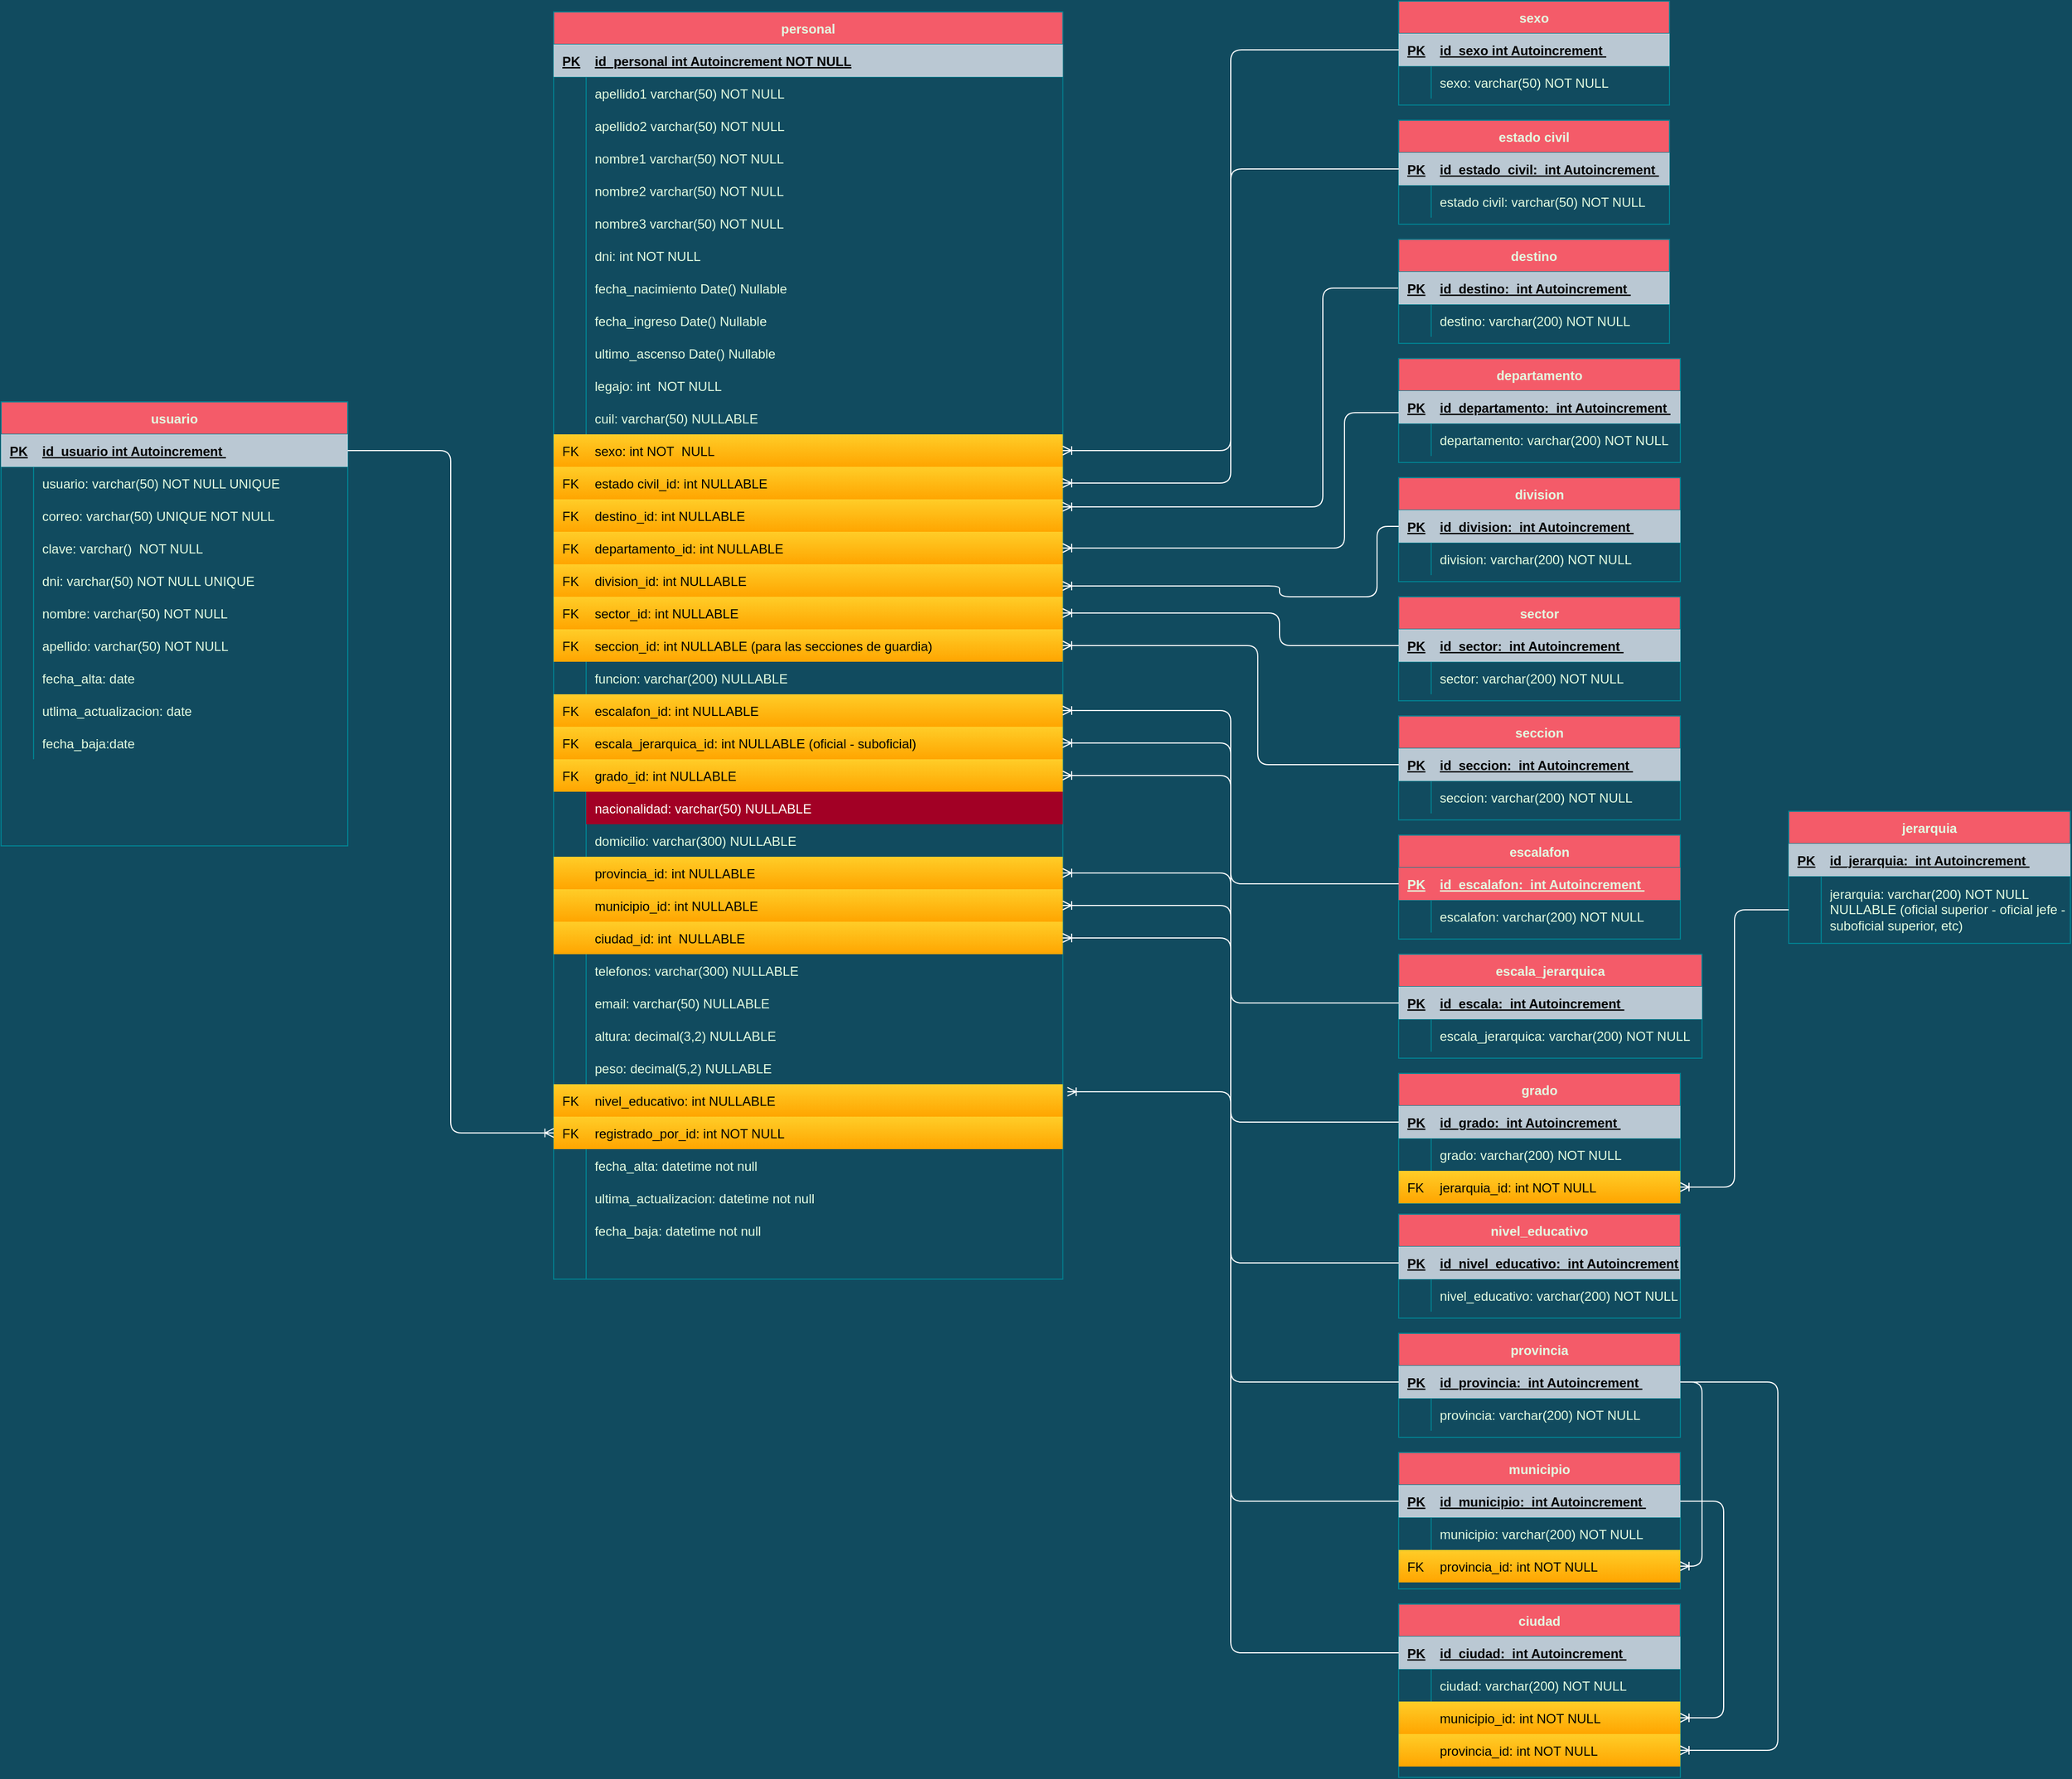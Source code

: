 <mxfile version="14.3.2" type="github">
  <diagram id="R2lEEEUBdFMjLlhIrx00" name="Page-1">
    <mxGraphModel dx="1422" dy="762" grid="1" gridSize="10" guides="1" tooltips="1" connect="1" arrows="1" fold="1" page="1" pageScale="1" pageWidth="1169" pageHeight="827" background="#114B5F" math="0" shadow="0" extFonts="Permanent Marker^https://fonts.googleapis.com/css?family=Permanent+Marker">
      <root>
        <mxCell id="0" />
        <mxCell id="1" parent="0" />
        <mxCell id="C-vyLk0tnHw3VtMMgP7b-23" value="personal" style="shape=table;startSize=30;container=1;collapsible=1;childLayout=tableLayout;fixedRows=1;rowLines=0;fontStyle=1;align=center;resizeLast=1;fillColor=#F45B69;strokeColor=#028090;fontColor=#E4FDE1;" parent="1" vertex="1">
          <mxGeometry x="720" y="20" width="470" height="1170" as="geometry" />
        </mxCell>
        <mxCell id="C-vyLk0tnHw3VtMMgP7b-24" value="" style="shape=partialRectangle;collapsible=0;dropTarget=0;pointerEvents=0;fillColor=none;points=[[0,0.5],[1,0.5]];portConstraint=eastwest;top=0;left=0;right=0;bottom=1;strokeColor=#028090;fontColor=#E4FDE1;" parent="C-vyLk0tnHw3VtMMgP7b-23" vertex="1">
          <mxGeometry y="30" width="470" height="30" as="geometry" />
        </mxCell>
        <mxCell id="C-vyLk0tnHw3VtMMgP7b-25" value="PK" style="shape=partialRectangle;overflow=hidden;connectable=0;fillColor=#bac8d3;top=0;left=0;bottom=0;right=0;fontStyle=5;align=left;strokeColor=#23445d;spacingLeft=6;" parent="C-vyLk0tnHw3VtMMgP7b-24" vertex="1">
          <mxGeometry width="30" height="30" as="geometry" />
        </mxCell>
        <mxCell id="C-vyLk0tnHw3VtMMgP7b-26" value="id_personal int Autoincrement NOT NULL " style="shape=partialRectangle;overflow=hidden;connectable=0;fillColor=#bac8d3;top=0;left=0;bottom=0;right=0;align=left;spacingLeft=6;fontStyle=5;strokeColor=#23445d;" parent="C-vyLk0tnHw3VtMMgP7b-24" vertex="1">
          <mxGeometry x="30" width="440" height="30" as="geometry" />
        </mxCell>
        <mxCell id="C-vyLk0tnHw3VtMMgP7b-27" value="" style="shape=partialRectangle;collapsible=0;dropTarget=0;pointerEvents=0;fillColor=none;points=[[0,0.5],[1,0.5]];portConstraint=eastwest;top=0;left=0;right=0;bottom=0;strokeColor=#028090;fontColor=#E4FDE1;" parent="C-vyLk0tnHw3VtMMgP7b-23" vertex="1">
          <mxGeometry y="60" width="470" height="30" as="geometry" />
        </mxCell>
        <mxCell id="C-vyLk0tnHw3VtMMgP7b-28" value="" style="shape=partialRectangle;overflow=hidden;connectable=0;fillColor=none;top=0;left=0;bottom=0;right=0;strokeColor=#028090;fontColor=#E4FDE1;" parent="C-vyLk0tnHw3VtMMgP7b-27" vertex="1">
          <mxGeometry width="30" height="30" as="geometry" />
        </mxCell>
        <mxCell id="C-vyLk0tnHw3VtMMgP7b-29" value="apellido1 varchar(50) NOT NULL" style="shape=partialRectangle;overflow=hidden;connectable=0;top=0;left=0;bottom=0;right=0;align=left;spacingLeft=6;perimeterSpacing=0;strokeWidth=1;opacity=0;labelBorderColor=none;fillColor=none;strokeColor=#028090;fontColor=#E4FDE1;" parent="C-vyLk0tnHw3VtMMgP7b-27" vertex="1">
          <mxGeometry x="30" width="440" height="30" as="geometry" />
        </mxCell>
        <mxCell id="wjLTxVtHtaOY_qUAfeCB-7" value="" style="shape=partialRectangle;collapsible=0;dropTarget=0;pointerEvents=0;fillColor=none;points=[[0,0.5],[1,0.5]];portConstraint=eastwest;top=0;left=0;right=0;bottom=0;strokeColor=#028090;fontColor=#E4FDE1;" parent="C-vyLk0tnHw3VtMMgP7b-23" vertex="1">
          <mxGeometry y="90" width="470" height="30" as="geometry" />
        </mxCell>
        <mxCell id="wjLTxVtHtaOY_qUAfeCB-8" value="" style="shape=partialRectangle;overflow=hidden;connectable=0;fillColor=none;top=0;left=0;bottom=0;right=0;strokeColor=#028090;fontColor=#E4FDE1;" parent="wjLTxVtHtaOY_qUAfeCB-7" vertex="1">
          <mxGeometry width="30" height="30" as="geometry" />
        </mxCell>
        <mxCell id="wjLTxVtHtaOY_qUAfeCB-9" value="apellido2 varchar(50) NOT NULL" style="shape=partialRectangle;overflow=hidden;connectable=0;top=0;left=0;bottom=0;right=0;align=left;spacingLeft=6;perimeterSpacing=0;strokeWidth=1;opacity=0;labelBorderColor=none;fillColor=none;strokeColor=#028090;fontColor=#E4FDE1;" parent="wjLTxVtHtaOY_qUAfeCB-7" vertex="1">
          <mxGeometry x="30" width="440" height="30" as="geometry" />
        </mxCell>
        <mxCell id="wjLTxVtHtaOY_qUAfeCB-1" value="" style="shape=partialRectangle;collapsible=0;dropTarget=0;pointerEvents=0;fillColor=none;points=[[0,0.5],[1,0.5]];portConstraint=eastwest;top=0;left=0;right=0;bottom=0;strokeColor=#028090;fontColor=#E4FDE1;" parent="C-vyLk0tnHw3VtMMgP7b-23" vertex="1">
          <mxGeometry y="120" width="470" height="30" as="geometry" />
        </mxCell>
        <mxCell id="wjLTxVtHtaOY_qUAfeCB-2" value="" style="shape=partialRectangle;overflow=hidden;connectable=0;fillColor=none;top=0;left=0;bottom=0;right=0;strokeColor=#028090;fontColor=#E4FDE1;" parent="wjLTxVtHtaOY_qUAfeCB-1" vertex="1">
          <mxGeometry width="30" height="30" as="geometry" />
        </mxCell>
        <mxCell id="wjLTxVtHtaOY_qUAfeCB-3" value="nombre1 varchar(50) NOT NULL" style="shape=partialRectangle;overflow=hidden;connectable=0;top=0;left=0;bottom=0;right=0;align=left;spacingLeft=6;perimeterSpacing=0;strokeWidth=1;opacity=0;labelBorderColor=none;fillColor=none;strokeColor=#028090;fontColor=#E4FDE1;" parent="wjLTxVtHtaOY_qUAfeCB-1" vertex="1">
          <mxGeometry x="30" width="440" height="30" as="geometry" />
        </mxCell>
        <mxCell id="wjLTxVtHtaOY_qUAfeCB-4" value="" style="shape=partialRectangle;collapsible=0;dropTarget=0;pointerEvents=0;fillColor=none;points=[[0,0.5],[1,0.5]];portConstraint=eastwest;top=0;left=0;right=0;bottom=0;strokeColor=#028090;fontColor=#E4FDE1;" parent="C-vyLk0tnHw3VtMMgP7b-23" vertex="1">
          <mxGeometry y="150" width="470" height="30" as="geometry" />
        </mxCell>
        <mxCell id="wjLTxVtHtaOY_qUAfeCB-5" value="" style="shape=partialRectangle;overflow=hidden;connectable=0;fillColor=none;top=0;left=0;bottom=0;right=0;strokeColor=#028090;fontColor=#E4FDE1;" parent="wjLTxVtHtaOY_qUAfeCB-4" vertex="1">
          <mxGeometry width="30" height="30" as="geometry" />
        </mxCell>
        <mxCell id="wjLTxVtHtaOY_qUAfeCB-6" value="nombre2 varchar(50) NOT NULL" style="shape=partialRectangle;overflow=hidden;connectable=0;top=0;left=0;bottom=0;right=0;align=left;spacingLeft=6;perimeterSpacing=0;strokeWidth=1;opacity=0;labelBorderColor=none;fillColor=none;strokeColor=#028090;fontColor=#E4FDE1;" parent="wjLTxVtHtaOY_qUAfeCB-4" vertex="1">
          <mxGeometry x="30" width="440" height="30" as="geometry" />
        </mxCell>
        <mxCell id="wjLTxVtHtaOY_qUAfeCB-10" value="" style="shape=partialRectangle;collapsible=0;dropTarget=0;pointerEvents=0;fillColor=none;points=[[0,0.5],[1,0.5]];portConstraint=eastwest;top=0;left=0;right=0;bottom=0;strokeColor=#028090;fontColor=#E4FDE1;" parent="C-vyLk0tnHw3VtMMgP7b-23" vertex="1">
          <mxGeometry y="180" width="470" height="30" as="geometry" />
        </mxCell>
        <mxCell id="wjLTxVtHtaOY_qUAfeCB-11" value="" style="shape=partialRectangle;overflow=hidden;connectable=0;fillColor=none;top=0;left=0;bottom=0;right=0;strokeColor=#028090;fontColor=#E4FDE1;" parent="wjLTxVtHtaOY_qUAfeCB-10" vertex="1">
          <mxGeometry width="30" height="30" as="geometry" />
        </mxCell>
        <mxCell id="wjLTxVtHtaOY_qUAfeCB-12" value="nombre3 varchar(50) NOT NULL" style="shape=partialRectangle;overflow=hidden;connectable=0;top=0;left=0;bottom=0;right=0;align=left;spacingLeft=6;perimeterSpacing=0;strokeWidth=1;opacity=0;labelBorderColor=none;fillColor=none;strokeColor=#028090;fontColor=#E4FDE1;" parent="wjLTxVtHtaOY_qUAfeCB-10" vertex="1">
          <mxGeometry x="30" width="440" height="30" as="geometry" />
        </mxCell>
        <mxCell id="wjLTxVtHtaOY_qUAfeCB-22" value="" style="shape=partialRectangle;collapsible=0;dropTarget=0;pointerEvents=0;fillColor=none;points=[[0,0.5],[1,0.5]];portConstraint=eastwest;top=0;left=0;right=0;bottom=0;strokeColor=#028090;fontColor=#E4FDE1;" parent="C-vyLk0tnHw3VtMMgP7b-23" vertex="1">
          <mxGeometry y="210" width="470" height="30" as="geometry" />
        </mxCell>
        <mxCell id="wjLTxVtHtaOY_qUAfeCB-23" value="" style="shape=partialRectangle;overflow=hidden;connectable=0;fillColor=none;top=0;left=0;bottom=0;right=0;strokeColor=#028090;fontColor=#E4FDE1;" parent="wjLTxVtHtaOY_qUAfeCB-22" vertex="1">
          <mxGeometry width="30" height="30" as="geometry" />
        </mxCell>
        <mxCell id="wjLTxVtHtaOY_qUAfeCB-24" value="dni: int NOT NULL" style="shape=partialRectangle;overflow=hidden;connectable=0;top=0;left=0;bottom=0;right=0;align=left;spacingLeft=6;perimeterSpacing=0;strokeWidth=1;opacity=0;labelBorderColor=none;fillColor=none;strokeColor=#028090;fontColor=#E4FDE1;" parent="wjLTxVtHtaOY_qUAfeCB-22" vertex="1">
          <mxGeometry x="30" width="440" height="30" as="geometry" />
        </mxCell>
        <mxCell id="wjLTxVtHtaOY_qUAfeCB-13" value="" style="shape=partialRectangle;collapsible=0;dropTarget=0;pointerEvents=0;fillColor=none;points=[[0,0.5],[1,0.5]];portConstraint=eastwest;top=0;left=0;right=0;bottom=0;strokeColor=#028090;fontColor=#E4FDE1;" parent="C-vyLk0tnHw3VtMMgP7b-23" vertex="1">
          <mxGeometry y="240" width="470" height="30" as="geometry" />
        </mxCell>
        <mxCell id="wjLTxVtHtaOY_qUAfeCB-14" value="" style="shape=partialRectangle;overflow=hidden;connectable=0;fillColor=none;top=0;left=0;bottom=0;right=0;strokeColor=#028090;fontColor=#E4FDE1;" parent="wjLTxVtHtaOY_qUAfeCB-13" vertex="1">
          <mxGeometry width="30" height="30" as="geometry" />
        </mxCell>
        <mxCell id="wjLTxVtHtaOY_qUAfeCB-15" value="fecha_nacimiento Date() Nullable" style="shape=partialRectangle;overflow=hidden;connectable=0;top=0;left=0;bottom=0;right=0;align=left;spacingLeft=6;perimeterSpacing=0;strokeWidth=1;opacity=0;labelBorderColor=none;fillColor=none;strokeColor=#028090;fontColor=#E4FDE1;" parent="wjLTxVtHtaOY_qUAfeCB-13" vertex="1">
          <mxGeometry x="30" width="440" height="30" as="geometry" />
        </mxCell>
        <mxCell id="wjLTxVtHtaOY_qUAfeCB-16" value="" style="shape=partialRectangle;collapsible=0;dropTarget=0;pointerEvents=0;fillColor=none;points=[[0,0.5],[1,0.5]];portConstraint=eastwest;top=0;left=0;right=0;bottom=0;strokeColor=#028090;fontColor=#E4FDE1;" parent="C-vyLk0tnHw3VtMMgP7b-23" vertex="1">
          <mxGeometry y="270" width="470" height="30" as="geometry" />
        </mxCell>
        <mxCell id="wjLTxVtHtaOY_qUAfeCB-17" value="" style="shape=partialRectangle;overflow=hidden;connectable=0;fillColor=none;top=0;left=0;bottom=0;right=0;strokeColor=#028090;fontColor=#E4FDE1;" parent="wjLTxVtHtaOY_qUAfeCB-16" vertex="1">
          <mxGeometry width="30" height="30" as="geometry" />
        </mxCell>
        <mxCell id="wjLTxVtHtaOY_qUAfeCB-18" value="fecha_ingreso Date() Nullable" style="shape=partialRectangle;overflow=hidden;connectable=0;top=0;left=0;bottom=0;right=0;align=left;spacingLeft=6;perimeterSpacing=0;strokeWidth=1;opacity=0;labelBorderColor=none;fillColor=none;strokeColor=#028090;fontColor=#E4FDE1;" parent="wjLTxVtHtaOY_qUAfeCB-16" vertex="1">
          <mxGeometry x="30" width="440" height="30" as="geometry" />
        </mxCell>
        <mxCell id="wjLTxVtHtaOY_qUAfeCB-19" value="" style="shape=partialRectangle;collapsible=0;dropTarget=0;pointerEvents=0;fillColor=none;points=[[0,0.5],[1,0.5]];portConstraint=eastwest;top=0;left=0;right=0;bottom=0;strokeColor=#028090;fontColor=#E4FDE1;" parent="C-vyLk0tnHw3VtMMgP7b-23" vertex="1">
          <mxGeometry y="300" width="470" height="30" as="geometry" />
        </mxCell>
        <mxCell id="wjLTxVtHtaOY_qUAfeCB-20" value="" style="shape=partialRectangle;overflow=hidden;connectable=0;fillColor=none;top=0;left=0;bottom=0;right=0;strokeColor=#028090;fontColor=#E4FDE1;" parent="wjLTxVtHtaOY_qUAfeCB-19" vertex="1">
          <mxGeometry width="30" height="30" as="geometry" />
        </mxCell>
        <mxCell id="wjLTxVtHtaOY_qUAfeCB-21" value="ultimo_ascenso Date() Nullable" style="shape=partialRectangle;overflow=hidden;connectable=0;top=0;left=0;bottom=0;right=0;align=left;spacingLeft=6;perimeterSpacing=0;strokeWidth=1;opacity=0;labelBorderColor=none;fillColor=none;strokeColor=#028090;fontColor=#E4FDE1;" parent="wjLTxVtHtaOY_qUAfeCB-19" vertex="1">
          <mxGeometry x="30" width="440" height="30" as="geometry" />
        </mxCell>
        <mxCell id="wjLTxVtHtaOY_qUAfeCB-25" value="" style="shape=partialRectangle;collapsible=0;dropTarget=0;pointerEvents=0;fillColor=none;points=[[0,0.5],[1,0.5]];portConstraint=eastwest;top=0;left=0;right=0;bottom=0;strokeColor=#028090;fontColor=#E4FDE1;" parent="C-vyLk0tnHw3VtMMgP7b-23" vertex="1">
          <mxGeometry y="330" width="470" height="30" as="geometry" />
        </mxCell>
        <mxCell id="wjLTxVtHtaOY_qUAfeCB-26" value="" style="shape=partialRectangle;overflow=hidden;connectable=0;fillColor=none;top=0;left=0;bottom=0;right=0;strokeColor=#028090;fontColor=#E4FDE1;" parent="wjLTxVtHtaOY_qUAfeCB-25" vertex="1">
          <mxGeometry width="30" height="30" as="geometry" />
        </mxCell>
        <mxCell id="wjLTxVtHtaOY_qUAfeCB-27" value="legajo: int  NOT NULL" style="shape=partialRectangle;overflow=hidden;connectable=0;top=0;left=0;bottom=0;right=0;align=left;spacingLeft=6;perimeterSpacing=0;strokeWidth=1;opacity=0;labelBorderColor=none;fillColor=none;strokeColor=#028090;fontColor=#E4FDE1;" parent="wjLTxVtHtaOY_qUAfeCB-25" vertex="1">
          <mxGeometry x="30" width="440" height="30" as="geometry" />
        </mxCell>
        <mxCell id="wjLTxVtHtaOY_qUAfeCB-28" value="" style="shape=partialRectangle;collapsible=0;dropTarget=0;pointerEvents=0;fillColor=none;points=[[0,0.5],[1,0.5]];portConstraint=eastwest;top=0;left=0;right=0;bottom=0;strokeColor=#028090;fontColor=#E4FDE1;" parent="C-vyLk0tnHw3VtMMgP7b-23" vertex="1">
          <mxGeometry y="360" width="470" height="30" as="geometry" />
        </mxCell>
        <mxCell id="wjLTxVtHtaOY_qUAfeCB-29" value="" style="shape=partialRectangle;overflow=hidden;connectable=0;fillColor=none;top=0;left=0;bottom=0;right=0;strokeColor=#028090;fontColor=#E4FDE1;" parent="wjLTxVtHtaOY_qUAfeCB-28" vertex="1">
          <mxGeometry width="30" height="30" as="geometry" />
        </mxCell>
        <mxCell id="wjLTxVtHtaOY_qUAfeCB-30" value="cuil: varchar(50) NULLABLE" style="shape=partialRectangle;overflow=hidden;connectable=0;top=0;left=0;bottom=0;right=0;align=left;spacingLeft=6;perimeterSpacing=0;strokeWidth=1;opacity=0;labelBorderColor=none;fillColor=none;strokeColor=#028090;fontColor=#E4FDE1;" parent="wjLTxVtHtaOY_qUAfeCB-28" vertex="1">
          <mxGeometry x="30" width="440" height="30" as="geometry" />
        </mxCell>
        <mxCell id="wjLTxVtHtaOY_qUAfeCB-31" value="" style="shape=partialRectangle;collapsible=0;dropTarget=0;pointerEvents=0;fillColor=#F45B69;points=[[0,0.5],[1,0.5]];portConstraint=eastwest;top=0;left=0;right=0;bottom=0;strokeColor=#028090;fontColor=#E4FDE1;" parent="C-vyLk0tnHw3VtMMgP7b-23" vertex="1">
          <mxGeometry y="390" width="470" height="30" as="geometry" />
        </mxCell>
        <mxCell id="wjLTxVtHtaOY_qUAfeCB-32" value="FK" style="shape=partialRectangle;overflow=hidden;connectable=0;fillColor=#ffcd28;top=0;left=0;bottom=0;right=0;strokeColor=#d79b00;fontColor=#000000;align=left;strokeWidth=1;gradientColor=#ffa500;spacingLeft=6;" parent="wjLTxVtHtaOY_qUAfeCB-31" vertex="1">
          <mxGeometry width="30" height="30" as="geometry" />
        </mxCell>
        <mxCell id="wjLTxVtHtaOY_qUAfeCB-33" value="sexo: int NOT  NULL" style="shape=partialRectangle;overflow=hidden;connectable=0;top=0;left=0;bottom=0;right=0;align=left;spacingLeft=6;perimeterSpacing=0;strokeWidth=1;labelBorderColor=none;fillColor=#ffcd28;strokeColor=#d79b00;fontColor=#000000;gradientColor=#ffa500;" parent="wjLTxVtHtaOY_qUAfeCB-31" vertex="1">
          <mxGeometry x="30" width="440" height="30" as="geometry" />
        </mxCell>
        <mxCell id="wjLTxVtHtaOY_qUAfeCB-34" value="" style="shape=partialRectangle;collapsible=0;dropTarget=0;pointerEvents=0;fillColor=#F45B69;points=[[0,0.5],[1,0.5]];portConstraint=eastwest;top=0;left=0;right=0;bottom=0;strokeColor=#028090;fontColor=#E4FDE1;" parent="C-vyLk0tnHw3VtMMgP7b-23" vertex="1">
          <mxGeometry y="420" width="470" height="30" as="geometry" />
        </mxCell>
        <mxCell id="wjLTxVtHtaOY_qUAfeCB-35" value="FK" style="shape=partialRectangle;overflow=hidden;connectable=0;fillColor=#ffcd28;top=0;left=0;bottom=0;right=0;strokeColor=#d79b00;fontColor=#000000;align=left;strokeWidth=1;gradientColor=#ffa500;spacingLeft=6;" parent="wjLTxVtHtaOY_qUAfeCB-34" vertex="1">
          <mxGeometry width="30" height="30" as="geometry" />
        </mxCell>
        <mxCell id="wjLTxVtHtaOY_qUAfeCB-36" value="estado civil_id: int NULLABLE" style="shape=partialRectangle;overflow=hidden;connectable=0;top=0;left=0;bottom=0;right=0;align=left;spacingLeft=6;perimeterSpacing=0;strokeWidth=1;labelBorderColor=none;fillColor=#ffcd28;strokeColor=#d79b00;fontColor=#000000;gradientColor=#ffa500;" parent="wjLTxVtHtaOY_qUAfeCB-34" vertex="1">
          <mxGeometry x="30" width="440" height="30" as="geometry" />
        </mxCell>
        <mxCell id="wjLTxVtHtaOY_qUAfeCB-37" value="" style="shape=partialRectangle;collapsible=0;dropTarget=0;pointerEvents=0;fillColor=#F45B69;points=[[0,0.5],[1,0.5]];portConstraint=eastwest;top=0;left=0;right=0;bottom=0;strokeColor=#028090;fontColor=#E4FDE1;" parent="C-vyLk0tnHw3VtMMgP7b-23" vertex="1">
          <mxGeometry y="450" width="470" height="30" as="geometry" />
        </mxCell>
        <mxCell id="wjLTxVtHtaOY_qUAfeCB-38" value="FK" style="shape=partialRectangle;overflow=hidden;connectable=0;fillColor=#ffcd28;top=0;left=0;bottom=0;right=0;strokeColor=#d79b00;fontColor=#000000;align=left;strokeWidth=1;gradientColor=#ffa500;spacingLeft=6;" parent="wjLTxVtHtaOY_qUAfeCB-37" vertex="1">
          <mxGeometry width="30" height="30" as="geometry" />
        </mxCell>
        <mxCell id="wjLTxVtHtaOY_qUAfeCB-39" value="destino_id: int NULLABLE" style="shape=partialRectangle;overflow=hidden;connectable=0;top=0;left=0;bottom=0;right=0;align=left;spacingLeft=6;perimeterSpacing=0;strokeWidth=1;labelBorderColor=none;fillColor=#ffcd28;strokeColor=#d79b00;fontColor=#000000;gradientColor=#ffa500;" parent="wjLTxVtHtaOY_qUAfeCB-37" vertex="1">
          <mxGeometry x="30" width="440" height="30" as="geometry" />
        </mxCell>
        <mxCell id="wjLTxVtHtaOY_qUAfeCB-40" value="" style="shape=partialRectangle;collapsible=0;dropTarget=0;pointerEvents=0;fillColor=#F45B69;points=[[0,0.5],[1,0.5]];portConstraint=eastwest;top=0;left=0;right=0;bottom=0;strokeColor=#028090;fontColor=#E4FDE1;" parent="C-vyLk0tnHw3VtMMgP7b-23" vertex="1">
          <mxGeometry y="480" width="470" height="30" as="geometry" />
        </mxCell>
        <mxCell id="wjLTxVtHtaOY_qUAfeCB-41" value="FK" style="shape=partialRectangle;overflow=hidden;connectable=0;fillColor=#ffcd28;top=0;left=0;bottom=0;right=0;strokeColor=#d79b00;fontColor=#000000;align=left;strokeWidth=1;gradientColor=#ffa500;spacingLeft=6;" parent="wjLTxVtHtaOY_qUAfeCB-40" vertex="1">
          <mxGeometry width="30" height="30" as="geometry" />
        </mxCell>
        <mxCell id="wjLTxVtHtaOY_qUAfeCB-42" value="departamento_id: int NULLABLE" style="shape=partialRectangle;overflow=hidden;connectable=0;top=0;left=0;bottom=0;right=0;align=left;spacingLeft=6;perimeterSpacing=0;strokeWidth=1;labelBorderColor=none;fillColor=#ffcd28;strokeColor=#d79b00;fontColor=#000000;gradientColor=#ffa500;" parent="wjLTxVtHtaOY_qUAfeCB-40" vertex="1">
          <mxGeometry x="30" width="440" height="30" as="geometry" />
        </mxCell>
        <mxCell id="wjLTxVtHtaOY_qUAfeCB-43" value="" style="shape=partialRectangle;collapsible=0;dropTarget=0;pointerEvents=0;fillColor=#F45B69;points=[[0,0.5],[1,0.5]];portConstraint=eastwest;top=0;left=0;right=0;bottom=0;strokeColor=#028090;fontColor=#E4FDE1;" parent="C-vyLk0tnHw3VtMMgP7b-23" vertex="1">
          <mxGeometry y="510" width="470" height="30" as="geometry" />
        </mxCell>
        <mxCell id="wjLTxVtHtaOY_qUAfeCB-44" value="FK" style="shape=partialRectangle;overflow=hidden;connectable=0;fillColor=#ffcd28;top=0;left=0;bottom=0;right=0;strokeColor=#d79b00;fontColor=#000000;align=left;strokeWidth=1;gradientColor=#ffa500;spacingLeft=6;" parent="wjLTxVtHtaOY_qUAfeCB-43" vertex="1">
          <mxGeometry width="30" height="30" as="geometry" />
        </mxCell>
        <mxCell id="wjLTxVtHtaOY_qUAfeCB-45" value="division_id: int NULLABLE" style="shape=partialRectangle;overflow=hidden;connectable=0;top=0;left=0;bottom=0;right=0;align=left;spacingLeft=6;perimeterSpacing=0;strokeWidth=1;labelBorderColor=none;fillColor=#ffcd28;strokeColor=#d79b00;fontColor=#000000;gradientColor=#ffa500;" parent="wjLTxVtHtaOY_qUAfeCB-43" vertex="1">
          <mxGeometry x="30" width="440" height="30" as="geometry" />
        </mxCell>
        <mxCell id="wjLTxVtHtaOY_qUAfeCB-46" value="" style="shape=partialRectangle;collapsible=0;dropTarget=0;pointerEvents=0;fillColor=#F45B69;points=[[0,0.5],[1,0.5]];portConstraint=eastwest;top=0;left=0;right=0;bottom=0;strokeColor=#028090;fontColor=#E4FDE1;" parent="C-vyLk0tnHw3VtMMgP7b-23" vertex="1">
          <mxGeometry y="540" width="470" height="30" as="geometry" />
        </mxCell>
        <mxCell id="wjLTxVtHtaOY_qUAfeCB-47" value="FK" style="shape=partialRectangle;overflow=hidden;connectable=0;fillColor=#ffcd28;top=0;left=0;bottom=0;right=0;strokeColor=#d79b00;fontColor=#000000;align=left;strokeWidth=1;gradientColor=#ffa500;spacingLeft=6;" parent="wjLTxVtHtaOY_qUAfeCB-46" vertex="1">
          <mxGeometry width="30" height="30" as="geometry" />
        </mxCell>
        <mxCell id="wjLTxVtHtaOY_qUAfeCB-48" value="sector_id: int NULLABLE" style="shape=partialRectangle;overflow=hidden;connectable=0;top=0;left=0;bottom=0;right=0;align=left;spacingLeft=6;perimeterSpacing=0;strokeWidth=1;labelBorderColor=none;fillColor=#ffcd28;strokeColor=#d79b00;fontColor=#000000;gradientColor=#ffa500;" parent="wjLTxVtHtaOY_qUAfeCB-46" vertex="1">
          <mxGeometry x="30" width="440" height="30" as="geometry" />
        </mxCell>
        <mxCell id="wjLTxVtHtaOY_qUAfeCB-49" value="" style="shape=partialRectangle;collapsible=0;dropTarget=0;pointerEvents=0;fillColor=#F45B69;points=[[0,0.5],[1,0.5]];portConstraint=eastwest;top=0;left=0;right=0;bottom=0;strokeColor=#028090;fontColor=#E4FDE1;" parent="C-vyLk0tnHw3VtMMgP7b-23" vertex="1">
          <mxGeometry y="570" width="470" height="30" as="geometry" />
        </mxCell>
        <mxCell id="wjLTxVtHtaOY_qUAfeCB-50" value="FK" style="shape=partialRectangle;overflow=hidden;connectable=0;fillColor=#ffcd28;top=0;left=0;bottom=0;right=0;strokeColor=#d79b00;fontColor=#000000;align=left;strokeWidth=1;gradientColor=#ffa500;spacingLeft=6;" parent="wjLTxVtHtaOY_qUAfeCB-49" vertex="1">
          <mxGeometry width="30" height="30" as="geometry" />
        </mxCell>
        <mxCell id="wjLTxVtHtaOY_qUAfeCB-51" value="seccion_id: int NULLABLE (para las secciones de guardia)" style="shape=partialRectangle;overflow=hidden;connectable=0;top=0;left=0;bottom=0;right=0;align=left;spacingLeft=6;perimeterSpacing=0;strokeWidth=1;labelBorderColor=none;fillColor=#ffcd28;strokeColor=#d79b00;fontColor=#000000;gradientColor=#ffa500;" parent="wjLTxVtHtaOY_qUAfeCB-49" vertex="1">
          <mxGeometry x="30" width="440" height="30" as="geometry" />
        </mxCell>
        <mxCell id="wjLTxVtHtaOY_qUAfeCB-64" value="" style="shape=partialRectangle;collapsible=0;dropTarget=0;pointerEvents=0;fillColor=none;points=[[0,0.5],[1,0.5]];portConstraint=eastwest;top=0;left=0;right=0;bottom=0;strokeColor=#028090;fontColor=#E4FDE1;" parent="C-vyLk0tnHw3VtMMgP7b-23" vertex="1">
          <mxGeometry y="600" width="470" height="30" as="geometry" />
        </mxCell>
        <mxCell id="wjLTxVtHtaOY_qUAfeCB-65" value="" style="shape=partialRectangle;overflow=hidden;connectable=0;fillColor=none;top=0;left=0;bottom=0;right=0;strokeColor=#028090;fontColor=#E4FDE1;" parent="wjLTxVtHtaOY_qUAfeCB-64" vertex="1">
          <mxGeometry width="30" height="30" as="geometry" />
        </mxCell>
        <mxCell id="wjLTxVtHtaOY_qUAfeCB-66" value="funcion: varchar(200) NULLABLE" style="shape=partialRectangle;overflow=hidden;connectable=0;top=0;left=0;bottom=0;right=0;align=left;spacingLeft=6;perimeterSpacing=0;strokeWidth=1;opacity=0;labelBorderColor=none;fillColor=none;strokeColor=#028090;fontColor=#E4FDE1;" parent="wjLTxVtHtaOY_qUAfeCB-64" vertex="1">
          <mxGeometry x="30" width="440" height="30" as="geometry" />
        </mxCell>
        <mxCell id="wjLTxVtHtaOY_qUAfeCB-52" value="" style="shape=partialRectangle;collapsible=0;dropTarget=0;pointerEvents=0;fillColor=#F45B69;points=[[0,0.5],[1,0.5]];portConstraint=eastwest;top=0;left=0;right=0;bottom=0;strokeColor=#028090;fontColor=#E4FDE1;" parent="C-vyLk0tnHw3VtMMgP7b-23" vertex="1">
          <mxGeometry y="630" width="470" height="30" as="geometry" />
        </mxCell>
        <mxCell id="wjLTxVtHtaOY_qUAfeCB-53" value="FK" style="shape=partialRectangle;overflow=hidden;connectable=0;fillColor=#ffcd28;top=0;left=0;bottom=0;right=0;strokeColor=#d79b00;fontColor=#000000;align=left;strokeWidth=1;gradientColor=#ffa500;spacingLeft=6;" parent="wjLTxVtHtaOY_qUAfeCB-52" vertex="1">
          <mxGeometry width="30" height="30" as="geometry" />
        </mxCell>
        <mxCell id="wjLTxVtHtaOY_qUAfeCB-54" value="escalafon_id: int NULLABLE " style="shape=partialRectangle;overflow=hidden;connectable=0;top=0;left=0;bottom=0;right=0;align=left;spacingLeft=6;perimeterSpacing=0;strokeWidth=1;labelBorderColor=none;fillColor=#ffcd28;strokeColor=#d79b00;fontColor=#000000;gradientColor=#ffa500;" parent="wjLTxVtHtaOY_qUAfeCB-52" vertex="1">
          <mxGeometry x="30" width="440" height="30" as="geometry" />
        </mxCell>
        <mxCell id="wjLTxVtHtaOY_qUAfeCB-55" value="" style="shape=partialRectangle;collapsible=0;dropTarget=0;pointerEvents=0;fillColor=#F45B69;points=[[0,0.5],[1,0.5]];portConstraint=eastwest;top=0;left=0;right=0;bottom=0;strokeColor=#028090;fontColor=#E4FDE1;" parent="C-vyLk0tnHw3VtMMgP7b-23" vertex="1">
          <mxGeometry y="660" width="470" height="30" as="geometry" />
        </mxCell>
        <mxCell id="wjLTxVtHtaOY_qUAfeCB-56" value="FK" style="shape=partialRectangle;overflow=hidden;connectable=0;fillColor=#ffcd28;top=0;left=0;bottom=0;right=0;strokeColor=#d79b00;fontColor=#000000;align=left;strokeWidth=1;gradientColor=#ffa500;spacingLeft=6;" parent="wjLTxVtHtaOY_qUAfeCB-55" vertex="1">
          <mxGeometry width="30" height="30" as="geometry" />
        </mxCell>
        <mxCell id="wjLTxVtHtaOY_qUAfeCB-57" value="escala_jerarquica_id: int NULLABLE (oficial - suboficial)" style="shape=partialRectangle;overflow=hidden;connectable=0;top=0;left=0;bottom=0;right=0;align=left;spacingLeft=6;perimeterSpacing=0;strokeWidth=1;labelBorderColor=none;fillColor=#ffcd28;strokeColor=#d79b00;fontColor=#000000;gradientColor=#ffa500;" parent="wjLTxVtHtaOY_qUAfeCB-55" vertex="1">
          <mxGeometry x="30" width="440" height="30" as="geometry" />
        </mxCell>
        <mxCell id="wjLTxVtHtaOY_qUAfeCB-61" value="" style="shape=partialRectangle;collapsible=0;dropTarget=0;pointerEvents=0;fillColor=#F45B69;points=[[0,0.5],[1,0.5]];portConstraint=eastwest;top=0;left=0;right=0;bottom=0;strokeColor=#028090;fontColor=#E4FDE1;" parent="C-vyLk0tnHw3VtMMgP7b-23" vertex="1">
          <mxGeometry y="690" width="470" height="30" as="geometry" />
        </mxCell>
        <mxCell id="wjLTxVtHtaOY_qUAfeCB-62" value="FK" style="shape=partialRectangle;overflow=hidden;connectable=0;fillColor=#ffcd28;top=0;left=0;bottom=0;right=0;strokeColor=#d79b00;fontColor=#000000;align=left;strokeWidth=1;gradientColor=#ffa500;spacingLeft=6;" parent="wjLTxVtHtaOY_qUAfeCB-61" vertex="1">
          <mxGeometry width="30" height="30" as="geometry" />
        </mxCell>
        <mxCell id="wjLTxVtHtaOY_qUAfeCB-63" value="grado_id: int NULLABLE " style="shape=partialRectangle;overflow=hidden;connectable=0;top=0;left=0;bottom=0;right=0;align=left;spacingLeft=6;perimeterSpacing=0;strokeWidth=1;labelBorderColor=none;fillColor=#ffcd28;strokeColor=#d79b00;fontColor=#000000;gradientColor=#ffa500;" parent="wjLTxVtHtaOY_qUAfeCB-61" vertex="1">
          <mxGeometry x="30" width="440" height="30" as="geometry" />
        </mxCell>
        <mxCell id="wjLTxVtHtaOY_qUAfeCB-67" value="" style="shape=partialRectangle;collapsible=0;dropTarget=0;pointerEvents=0;fillColor=none;points=[[0,0.5],[1,0.5]];portConstraint=eastwest;top=0;left=0;right=0;bottom=0;strokeColor=#028090;fontColor=#E4FDE1;" parent="C-vyLk0tnHw3VtMMgP7b-23" vertex="1">
          <mxGeometry y="720" width="470" height="30" as="geometry" />
        </mxCell>
        <mxCell id="wjLTxVtHtaOY_qUAfeCB-68" value="" style="shape=partialRectangle;overflow=hidden;connectable=0;fillColor=none;top=0;left=0;bottom=0;right=0;strokeColor=#028090;fontColor=#E4FDE1;" parent="wjLTxVtHtaOY_qUAfeCB-67" vertex="1">
          <mxGeometry width="30" height="30" as="geometry" />
        </mxCell>
        <mxCell id="wjLTxVtHtaOY_qUAfeCB-69" value="nacionalidad: varchar(50) NULLABLE" style="shape=partialRectangle;overflow=hidden;connectable=0;top=0;left=0;bottom=0;right=0;align=left;spacingLeft=6;perimeterSpacing=0;strokeWidth=1;labelBorderColor=none;fillColor=#a20025;strokeColor=#6F0000;fontColor=#ffffff;" parent="wjLTxVtHtaOY_qUAfeCB-67" vertex="1">
          <mxGeometry x="30" width="440" height="30" as="geometry" />
        </mxCell>
        <mxCell id="wjLTxVtHtaOY_qUAfeCB-88" value="" style="shape=partialRectangle;collapsible=0;dropTarget=0;pointerEvents=0;fillColor=none;points=[[0,0.5],[1,0.5]];portConstraint=eastwest;top=0;left=0;right=0;bottom=0;strokeColor=#028090;fontColor=#E4FDE1;" parent="C-vyLk0tnHw3VtMMgP7b-23" vertex="1">
          <mxGeometry y="750" width="470" height="30" as="geometry" />
        </mxCell>
        <mxCell id="wjLTxVtHtaOY_qUAfeCB-89" value="" style="shape=partialRectangle;overflow=hidden;connectable=0;fillColor=none;top=0;left=0;bottom=0;right=0;strokeColor=#028090;fontColor=#E4FDE1;" parent="wjLTxVtHtaOY_qUAfeCB-88" vertex="1">
          <mxGeometry width="30" height="30" as="geometry" />
        </mxCell>
        <mxCell id="wjLTxVtHtaOY_qUAfeCB-90" value="domicilio: varchar(300) NULLABLE" style="shape=partialRectangle;overflow=hidden;connectable=0;top=0;left=0;bottom=0;right=0;align=left;spacingLeft=6;perimeterSpacing=0;strokeWidth=1;opacity=0;labelBorderColor=none;fillColor=none;strokeColor=#028090;fontColor=#E4FDE1;" parent="wjLTxVtHtaOY_qUAfeCB-88" vertex="1">
          <mxGeometry x="30" width="440" height="30" as="geometry" />
        </mxCell>
        <mxCell id="wjLTxVtHtaOY_qUAfeCB-79" value="" style="shape=partialRectangle;collapsible=0;dropTarget=0;pointerEvents=0;fillColor=none;points=[[0,0.5],[1,0.5]];portConstraint=eastwest;top=0;left=0;right=0;bottom=0;strokeColor=#028090;fontColor=#E4FDE1;" parent="C-vyLk0tnHw3VtMMgP7b-23" vertex="1">
          <mxGeometry y="780" width="470" height="30" as="geometry" />
        </mxCell>
        <mxCell id="wjLTxVtHtaOY_qUAfeCB-80" value="" style="shape=partialRectangle;overflow=hidden;connectable=0;fillColor=#ffcd28;top=0;left=0;bottom=0;right=0;strokeColor=#d79b00;fontColor=#000000;align=left;strokeWidth=1;gradientColor=#ffa500;spacingLeft=6;" parent="wjLTxVtHtaOY_qUAfeCB-79" vertex="1">
          <mxGeometry width="30" height="30" as="geometry" />
        </mxCell>
        <mxCell id="wjLTxVtHtaOY_qUAfeCB-81" value="provincia_id: int NULLABLE" style="shape=partialRectangle;overflow=hidden;connectable=0;top=0;left=0;bottom=0;right=0;align=left;spacingLeft=6;perimeterSpacing=0;strokeWidth=1;labelBorderColor=none;fillColor=#ffcd28;strokeColor=#d79b00;fontColor=#000000;gradientColor=#ffa500;" parent="wjLTxVtHtaOY_qUAfeCB-79" vertex="1">
          <mxGeometry x="30" width="440" height="30" as="geometry" />
        </mxCell>
        <mxCell id="wjLTxVtHtaOY_qUAfeCB-82" value="" style="shape=partialRectangle;collapsible=0;dropTarget=0;pointerEvents=0;fillColor=none;points=[[0,0.5],[1,0.5]];portConstraint=eastwest;top=0;left=0;right=0;bottom=0;strokeColor=#028090;fontColor=#E4FDE1;" parent="C-vyLk0tnHw3VtMMgP7b-23" vertex="1">
          <mxGeometry y="810" width="470" height="30" as="geometry" />
        </mxCell>
        <mxCell id="wjLTxVtHtaOY_qUAfeCB-83" value="" style="shape=partialRectangle;overflow=hidden;connectable=0;fillColor=#ffcd28;top=0;left=0;bottom=0;right=0;strokeColor=#d79b00;fontColor=#000000;align=left;strokeWidth=1;gradientColor=#ffa500;spacingLeft=6;" parent="wjLTxVtHtaOY_qUAfeCB-82" vertex="1">
          <mxGeometry width="30" height="30" as="geometry" />
        </mxCell>
        <mxCell id="wjLTxVtHtaOY_qUAfeCB-84" value="municipio_id: int NULLABLE" style="shape=partialRectangle;overflow=hidden;connectable=0;top=0;left=0;bottom=0;right=0;align=left;spacingLeft=6;perimeterSpacing=0;strokeWidth=1;labelBorderColor=none;fillColor=#ffcd28;strokeColor=#d79b00;fontColor=#000000;gradientColor=#ffa500;" parent="wjLTxVtHtaOY_qUAfeCB-82" vertex="1">
          <mxGeometry x="30" width="440" height="30" as="geometry" />
        </mxCell>
        <mxCell id="wjLTxVtHtaOY_qUAfeCB-85" value="" style="shape=partialRectangle;collapsible=0;dropTarget=0;pointerEvents=0;fillColor=none;points=[[0,0.5],[1,0.5]];portConstraint=eastwest;top=0;left=0;right=0;bottom=0;strokeColor=#028090;fontColor=#E4FDE1;" parent="C-vyLk0tnHw3VtMMgP7b-23" vertex="1">
          <mxGeometry y="840" width="470" height="30" as="geometry" />
        </mxCell>
        <mxCell id="wjLTxVtHtaOY_qUAfeCB-86" value="" style="shape=partialRectangle;overflow=hidden;connectable=0;fillColor=#ffcd28;top=0;left=0;bottom=0;right=0;strokeColor=#d79b00;fontColor=#000000;align=left;strokeWidth=1;gradientColor=#ffa500;spacingLeft=6;" parent="wjLTxVtHtaOY_qUAfeCB-85" vertex="1">
          <mxGeometry width="30" height="30" as="geometry" />
        </mxCell>
        <mxCell id="wjLTxVtHtaOY_qUAfeCB-87" value="ciudad_id: int  NULLABLE" style="shape=partialRectangle;overflow=hidden;connectable=0;top=0;left=0;bottom=0;right=0;align=left;spacingLeft=6;perimeterSpacing=0;strokeWidth=1;labelBorderColor=none;fillColor=#ffcd28;strokeColor=#d79b00;fontColor=#000000;gradientColor=#ffa500;" parent="wjLTxVtHtaOY_qUAfeCB-85" vertex="1">
          <mxGeometry x="30" width="440" height="30" as="geometry" />
        </mxCell>
        <mxCell id="wjLTxVtHtaOY_qUAfeCB-70" value="" style="shape=partialRectangle;collapsible=0;dropTarget=0;pointerEvents=0;fillColor=none;points=[[0,0.5],[1,0.5]];portConstraint=eastwest;top=0;left=0;right=0;bottom=0;strokeColor=#028090;fontColor=#E4FDE1;" parent="C-vyLk0tnHw3VtMMgP7b-23" vertex="1">
          <mxGeometry y="870" width="470" height="30" as="geometry" />
        </mxCell>
        <mxCell id="wjLTxVtHtaOY_qUAfeCB-71" value="" style="shape=partialRectangle;overflow=hidden;connectable=0;fillColor=none;top=0;left=0;bottom=0;right=0;strokeColor=#028090;fontColor=#E4FDE1;" parent="wjLTxVtHtaOY_qUAfeCB-70" vertex="1">
          <mxGeometry width="30" height="30" as="geometry" />
        </mxCell>
        <mxCell id="wjLTxVtHtaOY_qUAfeCB-72" value="telefonos: varchar(300) NULLABLE" style="shape=partialRectangle;overflow=hidden;connectable=0;top=0;left=0;bottom=0;right=0;align=left;spacingLeft=6;perimeterSpacing=0;strokeWidth=1;opacity=0;labelBorderColor=none;fillColor=none;strokeColor=#028090;fontColor=#E4FDE1;" parent="wjLTxVtHtaOY_qUAfeCB-70" vertex="1">
          <mxGeometry x="30" width="440" height="30" as="geometry" />
        </mxCell>
        <mxCell id="wjLTxVtHtaOY_qUAfeCB-73" value="" style="shape=partialRectangle;collapsible=0;dropTarget=0;pointerEvents=0;fillColor=none;points=[[0,0.5],[1,0.5]];portConstraint=eastwest;top=0;left=0;right=0;bottom=0;strokeColor=#028090;fontColor=#E4FDE1;" parent="C-vyLk0tnHw3VtMMgP7b-23" vertex="1">
          <mxGeometry y="900" width="470" height="30" as="geometry" />
        </mxCell>
        <mxCell id="wjLTxVtHtaOY_qUAfeCB-74" value="" style="shape=partialRectangle;overflow=hidden;connectable=0;fillColor=none;top=0;left=0;bottom=0;right=0;strokeColor=#028090;fontColor=#E4FDE1;" parent="wjLTxVtHtaOY_qUAfeCB-73" vertex="1">
          <mxGeometry width="30" height="30" as="geometry" />
        </mxCell>
        <mxCell id="wjLTxVtHtaOY_qUAfeCB-75" value="email: varchar(50) NULLABLE" style="shape=partialRectangle;overflow=hidden;connectable=0;top=0;left=0;bottom=0;right=0;align=left;spacingLeft=6;perimeterSpacing=0;strokeWidth=1;opacity=0;labelBorderColor=none;fillColor=none;strokeColor=#028090;fontColor=#E4FDE1;" parent="wjLTxVtHtaOY_qUAfeCB-73" vertex="1">
          <mxGeometry x="30" width="440" height="30" as="geometry" />
        </mxCell>
        <mxCell id="wjLTxVtHtaOY_qUAfeCB-76" value="" style="shape=partialRectangle;collapsible=0;dropTarget=0;pointerEvents=0;fillColor=none;points=[[0,0.5],[1,0.5]];portConstraint=eastwest;top=0;left=0;right=0;bottom=0;strokeColor=#028090;fontColor=#E4FDE1;" parent="C-vyLk0tnHw3VtMMgP7b-23" vertex="1">
          <mxGeometry y="930" width="470" height="30" as="geometry" />
        </mxCell>
        <mxCell id="wjLTxVtHtaOY_qUAfeCB-77" value="" style="shape=partialRectangle;overflow=hidden;connectable=0;fillColor=none;top=0;left=0;bottom=0;right=0;strokeColor=#028090;fontColor=#E4FDE1;" parent="wjLTxVtHtaOY_qUAfeCB-76" vertex="1">
          <mxGeometry width="30" height="30" as="geometry" />
        </mxCell>
        <mxCell id="wjLTxVtHtaOY_qUAfeCB-78" value="altura: decimal(3,2) NULLABLE" style="shape=partialRectangle;overflow=hidden;connectable=0;top=0;left=0;bottom=0;right=0;align=left;spacingLeft=6;perimeterSpacing=0;strokeWidth=1;opacity=0;labelBorderColor=none;fillColor=none;strokeColor=#028090;fontColor=#E4FDE1;" parent="wjLTxVtHtaOY_qUAfeCB-76" vertex="1">
          <mxGeometry x="30" width="440" height="30" as="geometry" />
        </mxCell>
        <mxCell id="wjLTxVtHtaOY_qUAfeCB-91" value="" style="shape=partialRectangle;collapsible=0;dropTarget=0;pointerEvents=0;fillColor=none;points=[[0,0.5],[1,0.5]];portConstraint=eastwest;top=0;left=0;right=0;bottom=0;strokeColor=#028090;fontColor=#E4FDE1;" parent="C-vyLk0tnHw3VtMMgP7b-23" vertex="1">
          <mxGeometry y="960" width="470" height="30" as="geometry" />
        </mxCell>
        <mxCell id="wjLTxVtHtaOY_qUAfeCB-92" value="" style="shape=partialRectangle;overflow=hidden;connectable=0;fillColor=none;top=0;left=0;bottom=0;right=0;strokeColor=#028090;fontColor=#E4FDE1;" parent="wjLTxVtHtaOY_qUAfeCB-91" vertex="1">
          <mxGeometry width="30" height="30" as="geometry" />
        </mxCell>
        <mxCell id="wjLTxVtHtaOY_qUAfeCB-93" value="peso: decimal(5,2) NULLABLE" style="shape=partialRectangle;overflow=hidden;connectable=0;top=0;left=0;bottom=0;right=0;align=left;spacingLeft=6;perimeterSpacing=0;strokeWidth=1;opacity=0;labelBorderColor=none;fillColor=none;strokeColor=#028090;fontColor=#E4FDE1;" parent="wjLTxVtHtaOY_qUAfeCB-91" vertex="1">
          <mxGeometry x="30" width="440" height="30" as="geometry" />
        </mxCell>
        <mxCell id="wjLTxVtHtaOY_qUAfeCB-94" value="" style="shape=partialRectangle;collapsible=0;dropTarget=0;pointerEvents=0;fillColor=#F45B69;points=[[0,0.5],[1,0.5]];portConstraint=eastwest;top=0;left=0;right=0;bottom=0;strokeColor=#028090;fontColor=#E4FDE1;" parent="C-vyLk0tnHw3VtMMgP7b-23" vertex="1">
          <mxGeometry y="990" width="470" height="30" as="geometry" />
        </mxCell>
        <mxCell id="wjLTxVtHtaOY_qUAfeCB-95" value="FK" style="shape=partialRectangle;overflow=hidden;connectable=0;fillColor=#ffcd28;top=0;left=0;bottom=0;right=0;strokeColor=#d79b00;fontColor=#000000;align=left;strokeWidth=1;gradientColor=#ffa500;spacingLeft=6;" parent="wjLTxVtHtaOY_qUAfeCB-94" vertex="1">
          <mxGeometry width="30" height="30" as="geometry" />
        </mxCell>
        <mxCell id="wjLTxVtHtaOY_qUAfeCB-96" value="nivel_educativo: int NULLABLE " style="shape=partialRectangle;overflow=hidden;connectable=0;top=0;left=0;bottom=0;right=0;align=left;spacingLeft=6;perimeterSpacing=0;strokeWidth=1;labelBorderColor=none;fillColor=#ffcd28;strokeColor=#d79b00;fontColor=#000000;gradientColor=#ffa500;" parent="wjLTxVtHtaOY_qUAfeCB-94" vertex="1">
          <mxGeometry x="30" width="440" height="30" as="geometry" />
        </mxCell>
        <mxCell id="q9jfWFEbJ2DXRTL6L9pV-4" value="" style="shape=partialRectangle;collapsible=0;dropTarget=0;pointerEvents=0;fillColor=#F45B69;points=[[0,0.5],[1,0.5]];portConstraint=eastwest;top=0;left=0;right=0;bottom=0;strokeColor=#028090;fontColor=#E4FDE1;" vertex="1" parent="C-vyLk0tnHw3VtMMgP7b-23">
          <mxGeometry y="1020" width="470" height="30" as="geometry" />
        </mxCell>
        <mxCell id="q9jfWFEbJ2DXRTL6L9pV-5" value="FK" style="shape=partialRectangle;overflow=hidden;connectable=0;fillColor=#ffcd28;top=0;left=0;bottom=0;right=0;strokeColor=#d79b00;fontColor=#000000;align=left;strokeWidth=1;gradientColor=#ffa500;spacingLeft=6;" vertex="1" parent="q9jfWFEbJ2DXRTL6L9pV-4">
          <mxGeometry width="30" height="30" as="geometry" />
        </mxCell>
        <mxCell id="q9jfWFEbJ2DXRTL6L9pV-6" value="registrado_por_id: int NOT NULL " style="shape=partialRectangle;overflow=hidden;connectable=0;top=0;left=0;bottom=0;right=0;align=left;spacingLeft=6;perimeterSpacing=0;strokeWidth=1;labelBorderColor=none;fillColor=#ffcd28;strokeColor=#d79b00;fontColor=#000000;gradientColor=#ffa500;" vertex="1" parent="q9jfWFEbJ2DXRTL6L9pV-4">
          <mxGeometry x="30" width="440" height="30" as="geometry" />
        </mxCell>
        <mxCell id="q9jfWFEbJ2DXRTL6L9pV-59" value="" style="shape=partialRectangle;collapsible=0;dropTarget=0;pointerEvents=0;fillColor=none;points=[[0,0.5],[1,0.5]];portConstraint=eastwest;top=0;left=0;right=0;bottom=0;strokeColor=#028090;fontColor=#E4FDE1;" vertex="1" parent="C-vyLk0tnHw3VtMMgP7b-23">
          <mxGeometry y="1050" width="470" height="30" as="geometry" />
        </mxCell>
        <mxCell id="q9jfWFEbJ2DXRTL6L9pV-60" value="" style="shape=partialRectangle;overflow=hidden;connectable=0;fillColor=none;top=0;left=0;bottom=0;right=0;strokeColor=#028090;fontColor=#E4FDE1;" vertex="1" parent="q9jfWFEbJ2DXRTL6L9pV-59">
          <mxGeometry width="30" height="30" as="geometry" />
        </mxCell>
        <mxCell id="q9jfWFEbJ2DXRTL6L9pV-61" value="fecha_alta: datetime not null " style="shape=partialRectangle;overflow=hidden;connectable=0;top=0;left=0;bottom=0;right=0;align=left;spacingLeft=6;perimeterSpacing=0;strokeWidth=1;opacity=0;labelBorderColor=none;fillColor=none;strokeColor=#028090;fontColor=#E4FDE1;" vertex="1" parent="q9jfWFEbJ2DXRTL6L9pV-59">
          <mxGeometry x="30" width="440" height="30" as="geometry" />
        </mxCell>
        <mxCell id="q9jfWFEbJ2DXRTL6L9pV-62" value="" style="shape=partialRectangle;collapsible=0;dropTarget=0;pointerEvents=0;fillColor=none;points=[[0,0.5],[1,0.5]];portConstraint=eastwest;top=0;left=0;right=0;bottom=0;strokeColor=#028090;fontColor=#E4FDE1;" vertex="1" parent="C-vyLk0tnHw3VtMMgP7b-23">
          <mxGeometry y="1080" width="470" height="30" as="geometry" />
        </mxCell>
        <mxCell id="q9jfWFEbJ2DXRTL6L9pV-63" value="" style="shape=partialRectangle;overflow=hidden;connectable=0;fillColor=none;top=0;left=0;bottom=0;right=0;strokeColor=#028090;fontColor=#E4FDE1;" vertex="1" parent="q9jfWFEbJ2DXRTL6L9pV-62">
          <mxGeometry width="30" height="30" as="geometry" />
        </mxCell>
        <mxCell id="q9jfWFEbJ2DXRTL6L9pV-64" value="ultima_actualizacion: datetime not null " style="shape=partialRectangle;overflow=hidden;connectable=0;top=0;left=0;bottom=0;right=0;align=left;spacingLeft=6;perimeterSpacing=0;strokeWidth=1;opacity=0;labelBorderColor=none;fillColor=none;strokeColor=#028090;fontColor=#E4FDE1;" vertex="1" parent="q9jfWFEbJ2DXRTL6L9pV-62">
          <mxGeometry x="30" width="440" height="30" as="geometry" />
        </mxCell>
        <mxCell id="q9jfWFEbJ2DXRTL6L9pV-65" value="" style="shape=partialRectangle;collapsible=0;dropTarget=0;pointerEvents=0;fillColor=none;points=[[0,0.5],[1,0.5]];portConstraint=eastwest;top=0;left=0;right=0;bottom=0;strokeColor=#028090;fontColor=#E4FDE1;" vertex="1" parent="C-vyLk0tnHw3VtMMgP7b-23">
          <mxGeometry y="1110" width="470" height="30" as="geometry" />
        </mxCell>
        <mxCell id="q9jfWFEbJ2DXRTL6L9pV-66" value="" style="shape=partialRectangle;overflow=hidden;connectable=0;fillColor=none;top=0;left=0;bottom=0;right=0;strokeColor=#028090;fontColor=#E4FDE1;" vertex="1" parent="q9jfWFEbJ2DXRTL6L9pV-65">
          <mxGeometry width="30" height="30" as="geometry" />
        </mxCell>
        <mxCell id="q9jfWFEbJ2DXRTL6L9pV-67" value="fecha_baja: datetime not null " style="shape=partialRectangle;overflow=hidden;connectable=0;top=0;left=0;bottom=0;right=0;align=left;spacingLeft=6;perimeterSpacing=0;strokeWidth=1;opacity=0;labelBorderColor=none;fillColor=none;strokeColor=#028090;fontColor=#E4FDE1;" vertex="1" parent="q9jfWFEbJ2DXRTL6L9pV-65">
          <mxGeometry x="30" width="440" height="30" as="geometry" />
        </mxCell>
        <mxCell id="q9jfWFEbJ2DXRTL6L9pV-1" value="" style="shape=partialRectangle;collapsible=0;dropTarget=0;pointerEvents=0;fillColor=none;points=[[0,0.5],[1,0.5]];portConstraint=eastwest;top=0;left=0;right=0;bottom=0;strokeColor=#028090;fontColor=#E4FDE1;" vertex="1" parent="C-vyLk0tnHw3VtMMgP7b-23">
          <mxGeometry y="1140" width="470" height="30" as="geometry" />
        </mxCell>
        <mxCell id="q9jfWFEbJ2DXRTL6L9pV-2" value="" style="shape=partialRectangle;overflow=hidden;connectable=0;fillColor=none;top=0;left=0;bottom=0;right=0;strokeColor=#028090;fontColor=#E4FDE1;" vertex="1" parent="q9jfWFEbJ2DXRTL6L9pV-1">
          <mxGeometry width="30" height="30" as="geometry" />
        </mxCell>
        <mxCell id="q9jfWFEbJ2DXRTL6L9pV-3" value="" style="shape=partialRectangle;overflow=hidden;connectable=0;top=0;left=0;bottom=0;right=0;align=left;spacingLeft=6;perimeterSpacing=0;strokeWidth=1;opacity=0;labelBorderColor=none;fillColor=none;strokeColor=#028090;fontColor=#E4FDE1;" vertex="1" parent="q9jfWFEbJ2DXRTL6L9pV-1">
          <mxGeometry x="30" width="440" height="30" as="geometry" />
        </mxCell>
        <mxCell id="C-vyLk0tnHw3VtMMgP7b-2" value="sexo" style="shape=table;startSize=30;container=1;collapsible=1;childLayout=tableLayout;fixedRows=1;rowLines=0;fontStyle=1;align=center;resizeLast=1;fillColor=#F45B69;strokeColor=#028090;fontColor=#E4FDE1;" parent="1" vertex="1">
          <mxGeometry x="1500" y="10" width="250" height="96" as="geometry" />
        </mxCell>
        <mxCell id="C-vyLk0tnHw3VtMMgP7b-3" value="" style="shape=partialRectangle;collapsible=0;dropTarget=0;pointerEvents=0;fillColor=none;points=[[0,0.5],[1,0.5]];portConstraint=eastwest;top=0;left=0;right=0;bottom=1;strokeColor=#028090;fontColor=#E4FDE1;" parent="C-vyLk0tnHw3VtMMgP7b-2" vertex="1">
          <mxGeometry y="30" width="250" height="30" as="geometry" />
        </mxCell>
        <mxCell id="C-vyLk0tnHw3VtMMgP7b-4" value="PK" style="shape=partialRectangle;overflow=hidden;connectable=0;fillColor=#bac8d3;top=0;left=0;bottom=0;right=0;fontStyle=5;align=left;strokeColor=#23445d;spacingLeft=6;fontColor=#000000;" parent="C-vyLk0tnHw3VtMMgP7b-3" vertex="1">
          <mxGeometry width="30" height="30" as="geometry" />
        </mxCell>
        <mxCell id="C-vyLk0tnHw3VtMMgP7b-5" value="id_sexo int Autoincrement " style="shape=partialRectangle;overflow=hidden;connectable=0;fillColor=#bac8d3;top=0;left=0;bottom=0;right=0;align=left;fontStyle=5;strokeColor=#23445d;spacingLeft=6;fontColor=#000000;" parent="C-vyLk0tnHw3VtMMgP7b-3" vertex="1">
          <mxGeometry x="30" width="220" height="30" as="geometry" />
        </mxCell>
        <mxCell id="C-vyLk0tnHw3VtMMgP7b-6" value="" style="shape=partialRectangle;collapsible=0;dropTarget=0;pointerEvents=0;fillColor=none;points=[[0,0.5],[1,0.5]];portConstraint=eastwest;top=0;left=0;right=0;bottom=0;strokeColor=#028090;fontColor=#E4FDE1;" parent="C-vyLk0tnHw3VtMMgP7b-2" vertex="1">
          <mxGeometry y="60" width="250" height="30" as="geometry" />
        </mxCell>
        <mxCell id="C-vyLk0tnHw3VtMMgP7b-7" value="" style="shape=partialRectangle;overflow=hidden;connectable=0;fillColor=none;top=0;left=0;bottom=0;right=0;strokeColor=#028090;fontColor=#E4FDE1;" parent="C-vyLk0tnHw3VtMMgP7b-6" vertex="1">
          <mxGeometry width="30" height="30" as="geometry" />
        </mxCell>
        <mxCell id="C-vyLk0tnHw3VtMMgP7b-8" value="sexo: varchar(50) NOT NULL" style="shape=partialRectangle;overflow=hidden;connectable=0;fillColor=none;top=0;left=0;bottom=0;right=0;align=left;spacingLeft=6;strokeColor=#028090;fontColor=#E4FDE1;" parent="C-vyLk0tnHw3VtMMgP7b-6" vertex="1">
          <mxGeometry x="30" width="220" height="30" as="geometry" />
        </mxCell>
        <mxCell id="PtyAQa9wjJP-EsEpmb2g-2" value="estado civil" style="shape=table;startSize=30;container=1;collapsible=1;childLayout=tableLayout;fixedRows=1;rowLines=0;fontStyle=1;align=center;resizeLast=1;fillColor=#F45B69;strokeColor=#028090;fontColor=#E4FDE1;" parent="1" vertex="1">
          <mxGeometry x="1500" y="120" width="250" height="96" as="geometry" />
        </mxCell>
        <mxCell id="PtyAQa9wjJP-EsEpmb2g-3" value="" style="shape=partialRectangle;collapsible=0;dropTarget=0;pointerEvents=0;fillColor=none;points=[[0,0.5],[1,0.5]];portConstraint=eastwest;top=0;left=0;right=0;bottom=1;strokeColor=#028090;fontColor=#E4FDE1;" parent="PtyAQa9wjJP-EsEpmb2g-2" vertex="1">
          <mxGeometry y="30" width="250" height="30" as="geometry" />
        </mxCell>
        <mxCell id="PtyAQa9wjJP-EsEpmb2g-4" value="PK" style="shape=partialRectangle;overflow=hidden;connectable=0;fillColor=#bac8d3;top=0;left=0;bottom=0;right=0;fontStyle=5;align=left;strokeColor=#23445d;spacingLeft=6;fontColor=#000000;" parent="PtyAQa9wjJP-EsEpmb2g-3" vertex="1">
          <mxGeometry width="30" height="30" as="geometry" />
        </mxCell>
        <mxCell id="PtyAQa9wjJP-EsEpmb2g-5" value="id_estado_civil:  int Autoincrement " style="shape=partialRectangle;overflow=hidden;connectable=0;fillColor=#bac8d3;top=0;left=0;bottom=0;right=0;align=left;fontStyle=5;strokeColor=#23445d;spacingLeft=6;fontColor=#000000;" parent="PtyAQa9wjJP-EsEpmb2g-3" vertex="1">
          <mxGeometry x="30" width="220" height="30" as="geometry" />
        </mxCell>
        <mxCell id="PtyAQa9wjJP-EsEpmb2g-6" value="" style="shape=partialRectangle;collapsible=0;dropTarget=0;pointerEvents=0;fillColor=none;points=[[0,0.5],[1,0.5]];portConstraint=eastwest;top=0;left=0;right=0;bottom=0;strokeColor=#028090;fontColor=#E4FDE1;" parent="PtyAQa9wjJP-EsEpmb2g-2" vertex="1">
          <mxGeometry y="60" width="250" height="30" as="geometry" />
        </mxCell>
        <mxCell id="PtyAQa9wjJP-EsEpmb2g-7" value="" style="shape=partialRectangle;overflow=hidden;connectable=0;fillColor=none;top=0;left=0;bottom=0;right=0;strokeColor=#028090;fontColor=#E4FDE1;" parent="PtyAQa9wjJP-EsEpmb2g-6" vertex="1">
          <mxGeometry width="30" height="30" as="geometry" />
        </mxCell>
        <mxCell id="PtyAQa9wjJP-EsEpmb2g-8" value="estado civil: varchar(50) NOT NULL" style="shape=partialRectangle;overflow=hidden;connectable=0;fillColor=none;top=0;left=0;bottom=0;right=0;align=left;spacingLeft=6;strokeColor=#028090;fontColor=#E4FDE1;" parent="PtyAQa9wjJP-EsEpmb2g-6" vertex="1">
          <mxGeometry x="30" width="220" height="30" as="geometry" />
        </mxCell>
        <mxCell id="PtyAQa9wjJP-EsEpmb2g-44" style="edgeStyle=orthogonalEdgeStyle;orthogonalLoop=1;jettySize=auto;html=1;entryX=1;entryY=0.233;entryDx=0;entryDy=0;entryPerimeter=0;endArrow=ERoneToMany;endFill=0;exitX=0;exitY=0.5;exitDx=0;exitDy=0;strokeColor=#FFFFFF;fontColor=#000000;labelBackgroundColor=#ffffff;" parent="1" source="PtyAQa9wjJP-EsEpmb2g-11" target="wjLTxVtHtaOY_qUAfeCB-37" edge="1">
          <mxGeometry relative="1" as="geometry">
            <Array as="points">
              <mxPoint x="1430" y="275" />
              <mxPoint x="1430" y="477" />
            </Array>
          </mxGeometry>
        </mxCell>
        <mxCell id="PtyAQa9wjJP-EsEpmb2g-10" value="destino" style="shape=table;startSize=30;container=1;collapsible=1;childLayout=tableLayout;fixedRows=1;rowLines=0;fontStyle=1;align=center;resizeLast=1;fillColor=#F45B69;strokeColor=#028090;fontColor=#E4FDE1;" parent="1" vertex="1">
          <mxGeometry x="1500" y="230" width="250" height="96" as="geometry" />
        </mxCell>
        <mxCell id="PtyAQa9wjJP-EsEpmb2g-11" value="" style="shape=partialRectangle;collapsible=0;dropTarget=0;pointerEvents=0;fillColor=none;points=[[0,0.5],[1,0.5]];portConstraint=eastwest;top=0;left=0;right=0;bottom=1;strokeColor=#028090;fontColor=#E4FDE1;" parent="PtyAQa9wjJP-EsEpmb2g-10" vertex="1">
          <mxGeometry y="30" width="250" height="30" as="geometry" />
        </mxCell>
        <mxCell id="PtyAQa9wjJP-EsEpmb2g-12" value="PK" style="shape=partialRectangle;overflow=hidden;connectable=0;fillColor=#bac8d3;top=0;left=0;bottom=0;right=0;fontStyle=5;align=left;strokeColor=#23445d;spacingLeft=6;fontColor=#000000;" parent="PtyAQa9wjJP-EsEpmb2g-11" vertex="1">
          <mxGeometry width="30" height="30" as="geometry" />
        </mxCell>
        <mxCell id="PtyAQa9wjJP-EsEpmb2g-13" value="id_destino:  int Autoincrement " style="shape=partialRectangle;overflow=hidden;connectable=0;fillColor=#bac8d3;top=0;left=0;bottom=0;right=0;align=left;fontStyle=5;strokeColor=#23445d;spacingLeft=6;fontColor=#000000;" parent="PtyAQa9wjJP-EsEpmb2g-11" vertex="1">
          <mxGeometry x="30" width="220" height="30" as="geometry" />
        </mxCell>
        <mxCell id="PtyAQa9wjJP-EsEpmb2g-14" value="" style="shape=partialRectangle;collapsible=0;dropTarget=0;pointerEvents=0;fillColor=none;points=[[0,0.5],[1,0.5]];portConstraint=eastwest;top=0;left=0;right=0;bottom=0;strokeColor=#028090;fontColor=#E4FDE1;" parent="PtyAQa9wjJP-EsEpmb2g-10" vertex="1">
          <mxGeometry y="60" width="250" height="30" as="geometry" />
        </mxCell>
        <mxCell id="PtyAQa9wjJP-EsEpmb2g-15" value="" style="shape=partialRectangle;overflow=hidden;connectable=0;fillColor=none;top=0;left=0;bottom=0;right=0;strokeColor=#028090;fontColor=#E4FDE1;" parent="PtyAQa9wjJP-EsEpmb2g-14" vertex="1">
          <mxGeometry width="30" height="30" as="geometry" />
        </mxCell>
        <mxCell id="PtyAQa9wjJP-EsEpmb2g-16" value="destino: varchar(200) NOT NULL" style="shape=partialRectangle;overflow=hidden;connectable=0;fillColor=none;top=0;left=0;bottom=0;right=0;align=left;spacingLeft=6;strokeColor=#028090;fontColor=#E4FDE1;" parent="PtyAQa9wjJP-EsEpmb2g-14" vertex="1">
          <mxGeometry x="30" width="220" height="30" as="geometry" />
        </mxCell>
        <mxCell id="PtyAQa9wjJP-EsEpmb2g-18" value="departamento" style="shape=table;startSize=30;container=1;collapsible=1;childLayout=tableLayout;fixedRows=1;rowLines=0;fontStyle=1;align=center;resizeLast=1;fillColor=#F45B69;strokeColor=#028090;fontColor=#E4FDE1;" parent="1" vertex="1">
          <mxGeometry x="1500" y="340" width="260" height="96" as="geometry" />
        </mxCell>
        <mxCell id="PtyAQa9wjJP-EsEpmb2g-19" value="" style="shape=partialRectangle;collapsible=0;dropTarget=0;pointerEvents=0;fillColor=none;points=[[0,0.5],[1,0.5]];portConstraint=eastwest;top=0;left=0;right=0;bottom=1;strokeColor=#028090;fontColor=#E4FDE1;" parent="PtyAQa9wjJP-EsEpmb2g-18" vertex="1">
          <mxGeometry y="30" width="260" height="30" as="geometry" />
        </mxCell>
        <mxCell id="PtyAQa9wjJP-EsEpmb2g-20" value="PK" style="shape=partialRectangle;overflow=hidden;connectable=0;fillColor=#bac8d3;top=0;left=0;bottom=0;right=0;fontStyle=5;align=left;strokeColor=#23445d;spacingLeft=6;fontColor=#000000;" parent="PtyAQa9wjJP-EsEpmb2g-19" vertex="1">
          <mxGeometry width="30" height="30" as="geometry" />
        </mxCell>
        <mxCell id="PtyAQa9wjJP-EsEpmb2g-21" value="id_departamento:  int Autoincrement " style="shape=partialRectangle;overflow=hidden;connectable=0;fillColor=#bac8d3;top=0;left=0;bottom=0;right=0;align=left;fontStyle=5;strokeColor=#23445d;spacingLeft=6;fontColor=#000000;" parent="PtyAQa9wjJP-EsEpmb2g-19" vertex="1">
          <mxGeometry x="30" width="230" height="30" as="geometry" />
        </mxCell>
        <mxCell id="PtyAQa9wjJP-EsEpmb2g-22" value="" style="shape=partialRectangle;collapsible=0;dropTarget=0;pointerEvents=0;fillColor=none;points=[[0,0.5],[1,0.5]];portConstraint=eastwest;top=0;left=0;right=0;bottom=0;strokeColor=#028090;fontColor=#E4FDE1;" parent="PtyAQa9wjJP-EsEpmb2g-18" vertex="1">
          <mxGeometry y="60" width="260" height="30" as="geometry" />
        </mxCell>
        <mxCell id="PtyAQa9wjJP-EsEpmb2g-23" value="" style="shape=partialRectangle;overflow=hidden;connectable=0;fillColor=none;top=0;left=0;bottom=0;right=0;strokeColor=#028090;fontColor=#E4FDE1;" parent="PtyAQa9wjJP-EsEpmb2g-22" vertex="1">
          <mxGeometry width="30" height="30" as="geometry" />
        </mxCell>
        <mxCell id="PtyAQa9wjJP-EsEpmb2g-24" value="departamento: varchar(200) NOT NULL" style="shape=partialRectangle;overflow=hidden;connectable=0;fillColor=none;top=0;left=0;bottom=0;right=0;align=left;spacingLeft=6;strokeColor=#028090;fontColor=#E4FDE1;" parent="PtyAQa9wjJP-EsEpmb2g-22" vertex="1">
          <mxGeometry x="30" width="230" height="30" as="geometry" />
        </mxCell>
        <mxCell id="PtyAQa9wjJP-EsEpmb2g-25" value="division" style="shape=table;startSize=30;container=1;collapsible=1;childLayout=tableLayout;fixedRows=1;rowLines=0;fontStyle=1;align=center;resizeLast=1;fillColor=#F45B69;strokeColor=#028090;fontColor=#E4FDE1;" parent="1" vertex="1">
          <mxGeometry x="1500" y="450" width="260" height="96" as="geometry" />
        </mxCell>
        <mxCell id="PtyAQa9wjJP-EsEpmb2g-26" value="" style="shape=partialRectangle;collapsible=0;dropTarget=0;pointerEvents=0;fillColor=none;points=[[0,0.5],[1,0.5]];portConstraint=eastwest;top=0;left=0;right=0;bottom=1;strokeColor=#028090;fontColor=#E4FDE1;" parent="PtyAQa9wjJP-EsEpmb2g-25" vertex="1">
          <mxGeometry y="30" width="260" height="30" as="geometry" />
        </mxCell>
        <mxCell id="PtyAQa9wjJP-EsEpmb2g-27" value="PK" style="shape=partialRectangle;overflow=hidden;connectable=0;fillColor=#bac8d3;top=0;left=0;bottom=0;right=0;fontStyle=5;align=left;strokeColor=#23445d;spacingLeft=6;fontColor=#000000;" parent="PtyAQa9wjJP-EsEpmb2g-26" vertex="1">
          <mxGeometry width="30" height="30" as="geometry" />
        </mxCell>
        <mxCell id="PtyAQa9wjJP-EsEpmb2g-28" value="id_division:  int Autoincrement " style="shape=partialRectangle;overflow=hidden;connectable=0;fillColor=#bac8d3;top=0;left=0;bottom=0;right=0;align=left;fontStyle=5;strokeColor=#23445d;spacingLeft=6;fontColor=#000000;" parent="PtyAQa9wjJP-EsEpmb2g-26" vertex="1">
          <mxGeometry x="30" width="230" height="30" as="geometry" />
        </mxCell>
        <mxCell id="PtyAQa9wjJP-EsEpmb2g-29" value="" style="shape=partialRectangle;collapsible=0;dropTarget=0;pointerEvents=0;fillColor=none;points=[[0,0.5],[1,0.5]];portConstraint=eastwest;top=0;left=0;right=0;bottom=0;strokeColor=#028090;fontColor=#E4FDE1;" parent="PtyAQa9wjJP-EsEpmb2g-25" vertex="1">
          <mxGeometry y="60" width="260" height="30" as="geometry" />
        </mxCell>
        <mxCell id="PtyAQa9wjJP-EsEpmb2g-30" value="" style="shape=partialRectangle;overflow=hidden;connectable=0;fillColor=none;top=0;left=0;bottom=0;right=0;strokeColor=#028090;fontColor=#E4FDE1;" parent="PtyAQa9wjJP-EsEpmb2g-29" vertex="1">
          <mxGeometry width="30" height="30" as="geometry" />
        </mxCell>
        <mxCell id="PtyAQa9wjJP-EsEpmb2g-31" value="division: varchar(200) NOT NULL" style="shape=partialRectangle;overflow=hidden;connectable=0;fillColor=none;top=0;left=0;bottom=0;right=0;align=left;spacingLeft=6;strokeColor=#028090;fontColor=#E4FDE1;" parent="PtyAQa9wjJP-EsEpmb2g-29" vertex="1">
          <mxGeometry x="30" width="230" height="30" as="geometry" />
        </mxCell>
        <mxCell id="PtyAQa9wjJP-EsEpmb2g-34" value="sector" style="shape=table;startSize=30;container=1;collapsible=1;childLayout=tableLayout;fixedRows=1;rowLines=0;fontStyle=1;align=center;resizeLast=1;fillColor=#F45B69;strokeColor=#028090;fontColor=#E4FDE1;" parent="1" vertex="1">
          <mxGeometry x="1500" y="560" width="260" height="96" as="geometry" />
        </mxCell>
        <mxCell id="PtyAQa9wjJP-EsEpmb2g-35" value="" style="shape=partialRectangle;collapsible=0;dropTarget=0;pointerEvents=0;fillColor=none;points=[[0,0.5],[1,0.5]];portConstraint=eastwest;top=0;left=0;right=0;bottom=1;strokeColor=#028090;fontColor=#E4FDE1;" parent="PtyAQa9wjJP-EsEpmb2g-34" vertex="1">
          <mxGeometry y="30" width="260" height="30" as="geometry" />
        </mxCell>
        <mxCell id="PtyAQa9wjJP-EsEpmb2g-36" value="PK" style="shape=partialRectangle;overflow=hidden;connectable=0;fillColor=#bac8d3;top=0;left=0;bottom=0;right=0;fontStyle=5;align=left;strokeColor=#23445d;spacingLeft=6;fontColor=#000000;" parent="PtyAQa9wjJP-EsEpmb2g-35" vertex="1">
          <mxGeometry width="30" height="30" as="geometry" />
        </mxCell>
        <mxCell id="PtyAQa9wjJP-EsEpmb2g-37" value="id_sector:  int Autoincrement " style="shape=partialRectangle;overflow=hidden;connectable=0;fillColor=#bac8d3;top=0;left=0;bottom=0;right=0;align=left;fontStyle=5;strokeColor=#23445d;spacingLeft=6;fontColor=#000000;" parent="PtyAQa9wjJP-EsEpmb2g-35" vertex="1">
          <mxGeometry x="30" width="230" height="30" as="geometry" />
        </mxCell>
        <mxCell id="PtyAQa9wjJP-EsEpmb2g-38" value="" style="shape=partialRectangle;collapsible=0;dropTarget=0;pointerEvents=0;fillColor=none;points=[[0,0.5],[1,0.5]];portConstraint=eastwest;top=0;left=0;right=0;bottom=0;strokeColor=#028090;fontColor=#E4FDE1;" parent="PtyAQa9wjJP-EsEpmb2g-34" vertex="1">
          <mxGeometry y="60" width="260" height="30" as="geometry" />
        </mxCell>
        <mxCell id="PtyAQa9wjJP-EsEpmb2g-39" value="" style="shape=partialRectangle;overflow=hidden;connectable=0;fillColor=none;top=0;left=0;bottom=0;right=0;strokeColor=#028090;fontColor=#E4FDE1;" parent="PtyAQa9wjJP-EsEpmb2g-38" vertex="1">
          <mxGeometry width="30" height="30" as="geometry" />
        </mxCell>
        <mxCell id="PtyAQa9wjJP-EsEpmb2g-40" value="sector: varchar(200) NOT NULL" style="shape=partialRectangle;overflow=hidden;connectable=0;fillColor=none;top=0;left=0;bottom=0;right=0;align=left;spacingLeft=6;strokeColor=#028090;fontColor=#E4FDE1;" parent="PtyAQa9wjJP-EsEpmb2g-38" vertex="1">
          <mxGeometry x="30" width="230" height="30" as="geometry" />
        </mxCell>
        <mxCell id="PtyAQa9wjJP-EsEpmb2g-42" style="edgeStyle=orthogonalEdgeStyle;orthogonalLoop=1;jettySize=auto;html=1;endArrow=ERoneToMany;endFill=0;strokeColor=#FFFFFF;fontColor=#000000;labelBackgroundColor=#ffffff;rounded=1;" parent="1" source="C-vyLk0tnHw3VtMMgP7b-3" target="wjLTxVtHtaOY_qUAfeCB-31" edge="1">
          <mxGeometry relative="1" as="geometry" />
        </mxCell>
        <mxCell id="PtyAQa9wjJP-EsEpmb2g-43" style="edgeStyle=orthogonalEdgeStyle;orthogonalLoop=1;jettySize=auto;html=1;entryX=1;entryY=0.5;entryDx=0;entryDy=0;endArrow=ERoneToMany;endFill=0;strokeColor=#FFFFFF;fontColor=#000000;labelBackgroundColor=#ffffff;rounded=1;" parent="1" source="PtyAQa9wjJP-EsEpmb2g-3" target="wjLTxVtHtaOY_qUAfeCB-34" edge="1">
          <mxGeometry relative="1" as="geometry" />
        </mxCell>
        <mxCell id="PtyAQa9wjJP-EsEpmb2g-45" style="edgeStyle=orthogonalEdgeStyle;orthogonalLoop=1;jettySize=auto;html=1;endArrow=ERoneToMany;endFill=0;strokeColor=#FFFFFF;fontColor=#000000;labelBackgroundColor=#ffffff;" parent="1" source="PtyAQa9wjJP-EsEpmb2g-19" target="wjLTxVtHtaOY_qUAfeCB-40" edge="1">
          <mxGeometry relative="1" as="geometry">
            <Array as="points">
              <mxPoint x="1450" y="390" />
              <mxPoint x="1450" y="515" />
            </Array>
          </mxGeometry>
        </mxCell>
        <mxCell id="PtyAQa9wjJP-EsEpmb2g-46" style="edgeStyle=orthogonalEdgeStyle;orthogonalLoop=1;jettySize=auto;html=1;endArrow=ERoneToMany;endFill=0;strokeColor=#FFFFFF;fontColor=#000000;labelBackgroundColor=#ffffff;" parent="1" source="PtyAQa9wjJP-EsEpmb2g-26" target="wjLTxVtHtaOY_qUAfeCB-43" edge="1">
          <mxGeometry relative="1" as="geometry">
            <Array as="points">
              <mxPoint x="1480" y="495" />
              <mxPoint x="1480" y="560" />
              <mxPoint x="1390" y="560" />
              <mxPoint x="1390" y="550" />
            </Array>
          </mxGeometry>
        </mxCell>
        <mxCell id="PtyAQa9wjJP-EsEpmb2g-47" style="edgeStyle=orthogonalEdgeStyle;orthogonalLoop=1;jettySize=auto;html=1;entryX=1;entryY=0.5;entryDx=0;entryDy=0;endArrow=ERoneToMany;endFill=0;strokeColor=#FFFFFF;fontColor=#000000;labelBackgroundColor=#ffffff;" parent="1" source="PtyAQa9wjJP-EsEpmb2g-35" target="wjLTxVtHtaOY_qUAfeCB-46" edge="1">
          <mxGeometry relative="1" as="geometry">
            <Array as="points">
              <mxPoint x="1390" y="605" />
              <mxPoint x="1390" y="575" />
            </Array>
          </mxGeometry>
        </mxCell>
        <mxCell id="PtyAQa9wjJP-EsEpmb2g-48" value="seccion" style="shape=table;startSize=30;container=1;collapsible=1;childLayout=tableLayout;fixedRows=1;rowLines=0;fontStyle=1;align=center;resizeLast=1;fillColor=#F45B69;strokeColor=#028090;fontColor=#E4FDE1;" parent="1" vertex="1">
          <mxGeometry x="1500" y="670" width="260" height="96" as="geometry" />
        </mxCell>
        <mxCell id="PtyAQa9wjJP-EsEpmb2g-49" value="" style="shape=partialRectangle;collapsible=0;dropTarget=0;pointerEvents=0;fillColor=none;points=[[0,0.5],[1,0.5]];portConstraint=eastwest;top=0;left=0;right=0;bottom=1;strokeColor=#028090;fontColor=#E4FDE1;" parent="PtyAQa9wjJP-EsEpmb2g-48" vertex="1">
          <mxGeometry y="30" width="260" height="30" as="geometry" />
        </mxCell>
        <mxCell id="PtyAQa9wjJP-EsEpmb2g-50" value="PK" style="shape=partialRectangle;overflow=hidden;connectable=0;fillColor=#bac8d3;top=0;left=0;bottom=0;right=0;fontStyle=5;align=left;strokeColor=#23445d;spacingLeft=6;fontColor=#000000;" parent="PtyAQa9wjJP-EsEpmb2g-49" vertex="1">
          <mxGeometry width="30" height="30" as="geometry" />
        </mxCell>
        <mxCell id="PtyAQa9wjJP-EsEpmb2g-51" value="id_seccion:  int Autoincrement " style="shape=partialRectangle;overflow=hidden;connectable=0;fillColor=#bac8d3;top=0;left=0;bottom=0;right=0;align=left;fontStyle=5;strokeColor=#23445d;spacingLeft=6;fontColor=#000000;" parent="PtyAQa9wjJP-EsEpmb2g-49" vertex="1">
          <mxGeometry x="30" width="230" height="30" as="geometry" />
        </mxCell>
        <mxCell id="PtyAQa9wjJP-EsEpmb2g-52" value="" style="shape=partialRectangle;collapsible=0;dropTarget=0;pointerEvents=0;fillColor=none;points=[[0,0.5],[1,0.5]];portConstraint=eastwest;top=0;left=0;right=0;bottom=0;strokeColor=#028090;fontColor=#E4FDE1;" parent="PtyAQa9wjJP-EsEpmb2g-48" vertex="1">
          <mxGeometry y="60" width="260" height="30" as="geometry" />
        </mxCell>
        <mxCell id="PtyAQa9wjJP-EsEpmb2g-53" value="" style="shape=partialRectangle;overflow=hidden;connectable=0;fillColor=none;top=0;left=0;bottom=0;right=0;strokeColor=#028090;fontColor=#E4FDE1;" parent="PtyAQa9wjJP-EsEpmb2g-52" vertex="1">
          <mxGeometry width="30" height="30" as="geometry" />
        </mxCell>
        <mxCell id="PtyAQa9wjJP-EsEpmb2g-54" value="seccion: varchar(200) NOT NULL" style="shape=partialRectangle;overflow=hidden;connectable=0;fillColor=none;top=0;left=0;bottom=0;right=0;align=left;spacingLeft=6;strokeColor=#028090;fontColor=#E4FDE1;" parent="PtyAQa9wjJP-EsEpmb2g-52" vertex="1">
          <mxGeometry x="30" width="230" height="30" as="geometry" />
        </mxCell>
        <mxCell id="PtyAQa9wjJP-EsEpmb2g-55" style="edgeStyle=orthogonalEdgeStyle;orthogonalLoop=1;jettySize=auto;html=1;entryX=1;entryY=0.5;entryDx=0;entryDy=0;endArrow=ERoneToMany;endFill=0;strokeColor=#FFFFFF;fontColor=#000000;labelBackgroundColor=#ffffff;" parent="1" source="PtyAQa9wjJP-EsEpmb2g-49" target="wjLTxVtHtaOY_qUAfeCB-49" edge="1">
          <mxGeometry relative="1" as="geometry">
            <Array as="points">
              <mxPoint x="1370" y="715" />
              <mxPoint x="1370" y="605" />
            </Array>
          </mxGeometry>
        </mxCell>
        <mxCell id="PtyAQa9wjJP-EsEpmb2g-56" value="escalafon" style="shape=table;startSize=30;container=1;collapsible=1;childLayout=tableLayout;fixedRows=1;rowLines=0;fontStyle=1;align=center;resizeLast=1;fillColor=#F45B69;strokeColor=#028090;fontColor=#E4FDE1;" parent="1" vertex="1">
          <mxGeometry x="1500" y="780" width="260" height="96" as="geometry" />
        </mxCell>
        <mxCell id="PtyAQa9wjJP-EsEpmb2g-57" value="" style="shape=partialRectangle;collapsible=0;dropTarget=0;pointerEvents=0;fillColor=none;points=[[0,0.5],[1,0.5]];portConstraint=eastwest;top=0;left=0;right=0;bottom=1;strokeColor=#028090;fontColor=#E4FDE1;" parent="PtyAQa9wjJP-EsEpmb2g-56" vertex="1">
          <mxGeometry y="30" width="260" height="30" as="geometry" />
        </mxCell>
        <mxCell id="PtyAQa9wjJP-EsEpmb2g-58" value="PK" style="shape=partialRectangle;overflow=hidden;connectable=0;fillColor=#F45B69;top=0;left=0;bottom=0;right=0;fontStyle=5;align=left;strokeColor=#028090;spacingLeft=6;fontColor=#E4FDE1;" parent="PtyAQa9wjJP-EsEpmb2g-57" vertex="1">
          <mxGeometry width="30" height="30" as="geometry" />
        </mxCell>
        <mxCell id="PtyAQa9wjJP-EsEpmb2g-59" value="id_escalafon:  int Autoincrement " style="shape=partialRectangle;overflow=hidden;connectable=0;fillColor=#F45B69;top=0;left=0;bottom=0;right=0;align=left;fontStyle=5;strokeColor=#028090;spacingLeft=6;fontColor=#E4FDE1;" parent="PtyAQa9wjJP-EsEpmb2g-57" vertex="1">
          <mxGeometry x="30" width="230" height="30" as="geometry" />
        </mxCell>
        <mxCell id="PtyAQa9wjJP-EsEpmb2g-60" value="" style="shape=partialRectangle;collapsible=0;dropTarget=0;pointerEvents=0;fillColor=none;points=[[0,0.5],[1,0.5]];portConstraint=eastwest;top=0;left=0;right=0;bottom=0;strokeColor=#028090;fontColor=#E4FDE1;" parent="PtyAQa9wjJP-EsEpmb2g-56" vertex="1">
          <mxGeometry y="60" width="260" height="30" as="geometry" />
        </mxCell>
        <mxCell id="PtyAQa9wjJP-EsEpmb2g-61" value="" style="shape=partialRectangle;overflow=hidden;connectable=0;fillColor=none;top=0;left=0;bottom=0;right=0;strokeColor=#028090;fontColor=#E4FDE1;" parent="PtyAQa9wjJP-EsEpmb2g-60" vertex="1">
          <mxGeometry width="30" height="30" as="geometry" />
        </mxCell>
        <mxCell id="PtyAQa9wjJP-EsEpmb2g-62" value="escalafon: varchar(200) NOT NULL" style="shape=partialRectangle;overflow=hidden;connectable=0;fillColor=none;top=0;left=0;bottom=0;right=0;align=left;spacingLeft=6;strokeColor=#028090;fontColor=#E4FDE1;" parent="PtyAQa9wjJP-EsEpmb2g-60" vertex="1">
          <mxGeometry x="30" width="230" height="30" as="geometry" />
        </mxCell>
        <mxCell id="PtyAQa9wjJP-EsEpmb2g-63" style="edgeStyle=orthogonalEdgeStyle;orthogonalLoop=1;jettySize=auto;html=1;endArrow=ERoneToMany;endFill=0;strokeColor=#FFFFFF;fontColor=#000000;labelBackgroundColor=#ffffff;" parent="1" source="PtyAQa9wjJP-EsEpmb2g-57" target="wjLTxVtHtaOY_qUAfeCB-52" edge="1">
          <mxGeometry relative="1" as="geometry" />
        </mxCell>
        <mxCell id="PtyAQa9wjJP-EsEpmb2g-64" value="escala_jerarquica" style="shape=table;startSize=30;container=1;collapsible=1;childLayout=tableLayout;fixedRows=1;rowLines=0;fontStyle=1;align=center;resizeLast=1;fillColor=#F45B69;strokeColor=#028090;fontColor=#E4FDE1;" parent="1" vertex="1">
          <mxGeometry x="1500" y="890" width="280" height="96" as="geometry" />
        </mxCell>
        <mxCell id="PtyAQa9wjJP-EsEpmb2g-65" value="" style="shape=partialRectangle;collapsible=0;dropTarget=0;pointerEvents=0;fillColor=none;points=[[0,0.5],[1,0.5]];portConstraint=eastwest;top=0;left=0;right=0;bottom=1;strokeColor=#028090;fontColor=#E4FDE1;" parent="PtyAQa9wjJP-EsEpmb2g-64" vertex="1">
          <mxGeometry y="30" width="280" height="30" as="geometry" />
        </mxCell>
        <mxCell id="PtyAQa9wjJP-EsEpmb2g-66" value="PK" style="shape=partialRectangle;overflow=hidden;connectable=0;fillColor=#bac8d3;top=0;left=0;bottom=0;right=0;fontStyle=5;align=left;strokeColor=#23445d;spacingLeft=6;fontColor=#000000;" parent="PtyAQa9wjJP-EsEpmb2g-65" vertex="1">
          <mxGeometry width="30" height="30" as="geometry" />
        </mxCell>
        <mxCell id="PtyAQa9wjJP-EsEpmb2g-67" value="id_escala:  int Autoincrement " style="shape=partialRectangle;overflow=hidden;connectable=0;fillColor=#bac8d3;top=0;left=0;bottom=0;right=0;align=left;fontStyle=5;strokeColor=#23445d;spacingLeft=6;fontColor=#000000;" parent="PtyAQa9wjJP-EsEpmb2g-65" vertex="1">
          <mxGeometry x="30" width="250" height="30" as="geometry" />
        </mxCell>
        <mxCell id="PtyAQa9wjJP-EsEpmb2g-68" value="" style="shape=partialRectangle;collapsible=0;dropTarget=0;pointerEvents=0;fillColor=none;points=[[0,0.5],[1,0.5]];portConstraint=eastwest;top=0;left=0;right=0;bottom=0;strokeColor=#028090;fontColor=#E4FDE1;" parent="PtyAQa9wjJP-EsEpmb2g-64" vertex="1">
          <mxGeometry y="60" width="280" height="30" as="geometry" />
        </mxCell>
        <mxCell id="PtyAQa9wjJP-EsEpmb2g-69" value="" style="shape=partialRectangle;overflow=hidden;connectable=0;fillColor=none;top=0;left=0;bottom=0;right=0;strokeColor=#028090;fontColor=#E4FDE1;" parent="PtyAQa9wjJP-EsEpmb2g-68" vertex="1">
          <mxGeometry width="30" height="30" as="geometry" />
        </mxCell>
        <mxCell id="PtyAQa9wjJP-EsEpmb2g-70" value="escala_jerarquica: varchar(200) NOT NULL" style="shape=partialRectangle;overflow=hidden;connectable=0;fillColor=none;top=0;left=0;bottom=0;right=0;align=left;spacingLeft=6;strokeColor=#028090;fontColor=#E4FDE1;" parent="PtyAQa9wjJP-EsEpmb2g-68" vertex="1">
          <mxGeometry x="30" width="250" height="30" as="geometry" />
        </mxCell>
        <mxCell id="PtyAQa9wjJP-EsEpmb2g-71" style="edgeStyle=orthogonalEdgeStyle;orthogonalLoop=1;jettySize=auto;html=1;endArrow=ERoneToMany;endFill=0;strokeColor=#FFFFFF;fontColor=#000000;labelBackgroundColor=#ffffff;" parent="1" source="PtyAQa9wjJP-EsEpmb2g-65" target="wjLTxVtHtaOY_qUAfeCB-55" edge="1">
          <mxGeometry relative="1" as="geometry" />
        </mxCell>
        <mxCell id="PtyAQa9wjJP-EsEpmb2g-72" value="jerarquia" style="shape=table;startSize=30;container=1;collapsible=1;childLayout=tableLayout;fixedRows=1;rowLines=0;fontStyle=1;align=center;resizeLast=1;fillColor=#F45B69;strokeColor=#028090;fontColor=#E4FDE1;" parent="1" vertex="1">
          <mxGeometry x="1860" y="758" width="260" height="122" as="geometry" />
        </mxCell>
        <mxCell id="PtyAQa9wjJP-EsEpmb2g-73" value="" style="shape=partialRectangle;collapsible=0;dropTarget=0;pointerEvents=0;fillColor=none;points=[[0,0.5],[1,0.5]];portConstraint=eastwest;top=0;left=0;right=0;bottom=1;strokeColor=#028090;fontColor=#E4FDE1;" parent="PtyAQa9wjJP-EsEpmb2g-72" vertex="1">
          <mxGeometry y="30" width="260" height="30" as="geometry" />
        </mxCell>
        <mxCell id="PtyAQa9wjJP-EsEpmb2g-74" value="PK" style="shape=partialRectangle;overflow=hidden;connectable=0;fillColor=#bac8d3;top=0;left=0;bottom=0;right=0;fontStyle=5;align=left;strokeColor=#23445d;spacingLeft=6;fontColor=#000000;" parent="PtyAQa9wjJP-EsEpmb2g-73" vertex="1">
          <mxGeometry width="30" height="30" as="geometry" />
        </mxCell>
        <mxCell id="PtyAQa9wjJP-EsEpmb2g-75" value="id_jerarquia:  int Autoincrement " style="shape=partialRectangle;overflow=hidden;connectable=0;fillColor=#bac8d3;top=0;left=0;bottom=0;right=0;align=left;fontStyle=5;strokeColor=#23445d;spacingLeft=6;fontColor=#000000;" parent="PtyAQa9wjJP-EsEpmb2g-73" vertex="1">
          <mxGeometry x="30" width="230" height="30" as="geometry" />
        </mxCell>
        <mxCell id="PtyAQa9wjJP-EsEpmb2g-76" value="" style="shape=partialRectangle;collapsible=0;dropTarget=0;pointerEvents=0;fillColor=none;points=[[0,0.5],[1,0.5]];portConstraint=eastwest;top=0;left=0;right=0;bottom=0;strokeColor=#028090;fontColor=#E4FDE1;" parent="PtyAQa9wjJP-EsEpmb2g-72" vertex="1">
          <mxGeometry y="60" width="260" height="62" as="geometry" />
        </mxCell>
        <mxCell id="PtyAQa9wjJP-EsEpmb2g-77" value="" style="shape=partialRectangle;overflow=hidden;connectable=0;fillColor=none;top=0;left=0;bottom=0;right=0;strokeColor=#028090;fontColor=#E4FDE1;" parent="PtyAQa9wjJP-EsEpmb2g-76" vertex="1">
          <mxGeometry width="30" height="62" as="geometry" />
        </mxCell>
        <mxCell id="PtyAQa9wjJP-EsEpmb2g-78" value="jerarquia: varchar(200) NOT NULL&lt;br&gt;NULLABLE (oficial superior - oficial jefe - suboficial superior, etc)" style="shape=partialRectangle;overflow=hidden;connectable=0;fillColor=none;top=0;left=0;bottom=0;right=0;align=left;spacingLeft=6;whiteSpace=wrap;html=1;strokeColor=#028090;fontColor=#E4FDE1;" parent="PtyAQa9wjJP-EsEpmb2g-76" vertex="1">
          <mxGeometry x="30" width="230" height="62" as="geometry" />
        </mxCell>
        <mxCell id="PtyAQa9wjJP-EsEpmb2g-80" value="grado" style="shape=table;startSize=30;container=1;collapsible=1;childLayout=tableLayout;fixedRows=1;rowLines=0;fontStyle=1;align=center;resizeLast=1;fillColor=#F45B69;strokeColor=#028090;fontColor=#E4FDE1;" parent="1" vertex="1">
          <mxGeometry x="1500" y="1000" width="260" height="120" as="geometry" />
        </mxCell>
        <mxCell id="PtyAQa9wjJP-EsEpmb2g-81" value="" style="shape=partialRectangle;collapsible=0;dropTarget=0;pointerEvents=0;fillColor=none;points=[[0,0.5],[1,0.5]];portConstraint=eastwest;top=0;left=0;right=0;bottom=1;strokeColor=#028090;fontColor=#E4FDE1;" parent="PtyAQa9wjJP-EsEpmb2g-80" vertex="1">
          <mxGeometry y="30" width="260" height="30" as="geometry" />
        </mxCell>
        <mxCell id="PtyAQa9wjJP-EsEpmb2g-82" value="PK" style="shape=partialRectangle;overflow=hidden;connectable=0;fillColor=#bac8d3;top=0;left=0;bottom=0;right=0;fontStyle=5;align=left;strokeColor=#23445d;spacingLeft=6;fontColor=#000000;" parent="PtyAQa9wjJP-EsEpmb2g-81" vertex="1">
          <mxGeometry width="30" height="30" as="geometry" />
        </mxCell>
        <mxCell id="PtyAQa9wjJP-EsEpmb2g-83" value="id_grado:  int Autoincrement " style="shape=partialRectangle;overflow=hidden;connectable=0;fillColor=#bac8d3;top=0;left=0;bottom=0;right=0;align=left;fontStyle=5;strokeColor=#23445d;spacingLeft=6;fontColor=#000000;" parent="PtyAQa9wjJP-EsEpmb2g-81" vertex="1">
          <mxGeometry x="30" width="230" height="30" as="geometry" />
        </mxCell>
        <mxCell id="PtyAQa9wjJP-EsEpmb2g-84" value="" style="shape=partialRectangle;collapsible=0;dropTarget=0;pointerEvents=0;fillColor=none;points=[[0,0.5],[1,0.5]];portConstraint=eastwest;top=0;left=0;right=0;bottom=0;strokeColor=#028090;fontColor=#E4FDE1;" parent="PtyAQa9wjJP-EsEpmb2g-80" vertex="1">
          <mxGeometry y="60" width="260" height="30" as="geometry" />
        </mxCell>
        <mxCell id="PtyAQa9wjJP-EsEpmb2g-85" value="" style="shape=partialRectangle;overflow=hidden;connectable=0;fillColor=none;top=0;left=0;bottom=0;right=0;strokeColor=#028090;fontColor=#E4FDE1;" parent="PtyAQa9wjJP-EsEpmb2g-84" vertex="1">
          <mxGeometry width="30" height="30" as="geometry" />
        </mxCell>
        <mxCell id="PtyAQa9wjJP-EsEpmb2g-86" value="grado: varchar(200) NOT NULL" style="shape=partialRectangle;overflow=hidden;connectable=0;fillColor=none;top=0;left=0;bottom=0;right=0;align=left;spacingLeft=6;strokeColor=#028090;fontColor=#E4FDE1;" parent="PtyAQa9wjJP-EsEpmb2g-84" vertex="1">
          <mxGeometry x="30" width="230" height="30" as="geometry" />
        </mxCell>
        <mxCell id="PtyAQa9wjJP-EsEpmb2g-87" value="" style="shape=partialRectangle;collapsible=0;dropTarget=0;pointerEvents=0;points=[[0,0.5],[1,0.5]];portConstraint=eastwest;top=0;left=0;right=0;bottom=0;align=center;fillColor=#F45B69;strokeColor=#028090;fontColor=#E4FDE1;" parent="PtyAQa9wjJP-EsEpmb2g-80" vertex="1">
          <mxGeometry y="90" width="260" height="30" as="geometry" />
        </mxCell>
        <mxCell id="PtyAQa9wjJP-EsEpmb2g-88" value="FK" style="shape=partialRectangle;overflow=hidden;connectable=0;fillColor=#ffcd28;top=0;left=0;bottom=0;right=0;strokeColor=#d79b00;fontColor=#000000;align=left;strokeWidth=1;gradientColor=#ffa500;spacingLeft=6;" parent="PtyAQa9wjJP-EsEpmb2g-87" vertex="1">
          <mxGeometry width="30" height="30" as="geometry" />
        </mxCell>
        <mxCell id="PtyAQa9wjJP-EsEpmb2g-89" value="jerarquia_id: int NOT NULL" style="shape=partialRectangle;overflow=hidden;connectable=0;top=0;left=0;bottom=0;right=0;align=left;spacingLeft=6;strokeWidth=1;fillColor=#ffcd28;strokeColor=#d79b00;gradientColor=#ffa500;" parent="PtyAQa9wjJP-EsEpmb2g-87" vertex="1">
          <mxGeometry x="30" width="230" height="30" as="geometry" />
        </mxCell>
        <mxCell id="PtyAQa9wjJP-EsEpmb2g-91" style="edgeStyle=orthogonalEdgeStyle;orthogonalLoop=1;jettySize=auto;html=1;endArrow=ERoneToMany;endFill=0;strokeColor=#FFFFFF;fontColor=#000000;labelBackgroundColor=#ffffff;" parent="1" source="PtyAQa9wjJP-EsEpmb2g-76" target="PtyAQa9wjJP-EsEpmb2g-87" edge="1">
          <mxGeometry relative="1" as="geometry" />
        </mxCell>
        <mxCell id="PtyAQa9wjJP-EsEpmb2g-92" style="edgeStyle=orthogonalEdgeStyle;orthogonalLoop=1;jettySize=auto;html=1;endArrow=ERoneToMany;endFill=0;strokeColor=#FFFFFF;fontColor=#000000;labelBackgroundColor=#ffffff;" parent="1" source="PtyAQa9wjJP-EsEpmb2g-81" target="wjLTxVtHtaOY_qUAfeCB-61" edge="1">
          <mxGeometry relative="1" as="geometry" />
        </mxCell>
        <mxCell id="PtyAQa9wjJP-EsEpmb2g-93" value="nivel_educativo" style="shape=table;startSize=30;container=1;collapsible=1;childLayout=tableLayout;fixedRows=1;rowLines=0;fontStyle=1;align=center;resizeLast=1;fillColor=#F45B69;strokeColor=#028090;fontColor=#E4FDE1;" parent="1" vertex="1">
          <mxGeometry x="1500" y="1130" width="260" height="96" as="geometry" />
        </mxCell>
        <mxCell id="PtyAQa9wjJP-EsEpmb2g-94" value="" style="shape=partialRectangle;collapsible=0;dropTarget=0;pointerEvents=0;fillColor=none;points=[[0,0.5],[1,0.5]];portConstraint=eastwest;top=0;left=0;right=0;bottom=1;strokeColor=#028090;fontColor=#E4FDE1;" parent="PtyAQa9wjJP-EsEpmb2g-93" vertex="1">
          <mxGeometry y="30" width="260" height="30" as="geometry" />
        </mxCell>
        <mxCell id="PtyAQa9wjJP-EsEpmb2g-95" value="PK" style="shape=partialRectangle;overflow=hidden;connectable=0;fillColor=#bac8d3;top=0;left=0;bottom=0;right=0;fontStyle=5;align=left;strokeColor=#23445d;spacingLeft=6;fontColor=#000000;" parent="PtyAQa9wjJP-EsEpmb2g-94" vertex="1">
          <mxGeometry width="30" height="30" as="geometry" />
        </mxCell>
        <mxCell id="PtyAQa9wjJP-EsEpmb2g-96" value="id_nivel_educativo:  int Autoincrement " style="shape=partialRectangle;overflow=hidden;connectable=0;fillColor=#bac8d3;top=0;left=0;bottom=0;right=0;align=left;fontStyle=5;strokeColor=#23445d;spacingLeft=6;fontColor=#000000;" parent="PtyAQa9wjJP-EsEpmb2g-94" vertex="1">
          <mxGeometry x="30" width="230" height="30" as="geometry" />
        </mxCell>
        <mxCell id="PtyAQa9wjJP-EsEpmb2g-97" value="" style="shape=partialRectangle;collapsible=0;dropTarget=0;pointerEvents=0;fillColor=none;points=[[0,0.5],[1,0.5]];portConstraint=eastwest;top=0;left=0;right=0;bottom=0;strokeColor=#028090;fontColor=#E4FDE1;" parent="PtyAQa9wjJP-EsEpmb2g-93" vertex="1">
          <mxGeometry y="60" width="260" height="30" as="geometry" />
        </mxCell>
        <mxCell id="PtyAQa9wjJP-EsEpmb2g-98" value="" style="shape=partialRectangle;overflow=hidden;connectable=0;fillColor=none;top=0;left=0;bottom=0;right=0;strokeColor=#028090;fontColor=#E4FDE1;" parent="PtyAQa9wjJP-EsEpmb2g-97" vertex="1">
          <mxGeometry width="30" height="30" as="geometry" />
        </mxCell>
        <mxCell id="PtyAQa9wjJP-EsEpmb2g-99" value="nivel_educativo: varchar(200) NOT NULL" style="shape=partialRectangle;overflow=hidden;connectable=0;fillColor=none;top=0;left=0;bottom=0;right=0;align=left;spacingLeft=6;strokeColor=#028090;fontColor=#E4FDE1;" parent="PtyAQa9wjJP-EsEpmb2g-97" vertex="1">
          <mxGeometry x="30" width="230" height="30" as="geometry" />
        </mxCell>
        <mxCell id="PtyAQa9wjJP-EsEpmb2g-100" style="edgeStyle=orthogonalEdgeStyle;orthogonalLoop=1;jettySize=auto;html=1;entryX=1.009;entryY=0.233;entryDx=0;entryDy=0;entryPerimeter=0;endArrow=ERoneToMany;endFill=0;strokeColor=#FFFFFF;fontColor=#000000;labelBackgroundColor=#ffffff;" parent="1" source="PtyAQa9wjJP-EsEpmb2g-94" target="wjLTxVtHtaOY_qUAfeCB-94" edge="1">
          <mxGeometry relative="1" as="geometry" />
        </mxCell>
        <mxCell id="9y83Uwg51vkk7KZridVf-1" value="usuario" style="shape=table;startSize=30;container=1;collapsible=1;childLayout=tableLayout;fixedRows=1;rowLines=0;fontStyle=1;align=center;resizeLast=1;fillColor=#F45B69;strokeColor=#028090;fontColor=#E4FDE1;" parent="1" vertex="1">
          <mxGeometry x="210" y="380" width="320" height="410" as="geometry" />
        </mxCell>
        <mxCell id="9y83Uwg51vkk7KZridVf-2" value="" style="shape=partialRectangle;collapsible=0;dropTarget=0;pointerEvents=0;fillColor=none;points=[[0,0.5],[1,0.5]];portConstraint=eastwest;top=0;left=0;right=0;bottom=1;strokeColor=#028090;fontColor=#E4FDE1;" parent="9y83Uwg51vkk7KZridVf-1" vertex="1">
          <mxGeometry y="30" width="320" height="30" as="geometry" />
        </mxCell>
        <mxCell id="9y83Uwg51vkk7KZridVf-3" value="PK" style="shape=partialRectangle;overflow=hidden;connectable=0;fillColor=#bac8d3;top=0;left=0;bottom=0;right=0;fontStyle=5;align=left;strokeColor=#23445d;spacingLeft=6;" parent="9y83Uwg51vkk7KZridVf-2" vertex="1">
          <mxGeometry width="30" height="30" as="geometry" />
        </mxCell>
        <mxCell id="9y83Uwg51vkk7KZridVf-4" value="id_usuario int Autoincrement " style="shape=partialRectangle;overflow=hidden;connectable=0;fillColor=#bac8d3;top=0;left=0;bottom=0;right=0;align=left;fontStyle=5;spacingLeft=6;strokeColor=#23445d;" parent="9y83Uwg51vkk7KZridVf-2" vertex="1">
          <mxGeometry x="30" width="290" height="30" as="geometry" />
        </mxCell>
        <mxCell id="9y83Uwg51vkk7KZridVf-5" value="" style="shape=partialRectangle;collapsible=0;dropTarget=0;pointerEvents=0;fillColor=none;points=[[0,0.5],[1,0.5]];portConstraint=eastwest;top=0;left=0;right=0;bottom=0;strokeColor=#028090;fontColor=#E4FDE1;" parent="9y83Uwg51vkk7KZridVf-1" vertex="1">
          <mxGeometry y="60" width="320" height="30" as="geometry" />
        </mxCell>
        <mxCell id="9y83Uwg51vkk7KZridVf-6" value="" style="shape=partialRectangle;overflow=hidden;connectable=0;fillColor=none;top=0;left=0;bottom=0;right=0;strokeColor=#028090;fontColor=#E4FDE1;" parent="9y83Uwg51vkk7KZridVf-5" vertex="1">
          <mxGeometry width="30" height="30" as="geometry" />
        </mxCell>
        <mxCell id="9y83Uwg51vkk7KZridVf-7" value="usuario: varchar(50) NOT NULL UNIQUE" style="shape=partialRectangle;overflow=hidden;connectable=0;fillColor=none;top=0;left=0;bottom=0;right=0;align=left;spacingLeft=6;strokeColor=#028090;fontColor=#E4FDE1;" parent="9y83Uwg51vkk7KZridVf-5" vertex="1">
          <mxGeometry x="30" width="290" height="30" as="geometry" />
        </mxCell>
        <mxCell id="9y83Uwg51vkk7KZridVf-8" value="" style="shape=partialRectangle;collapsible=0;dropTarget=0;pointerEvents=0;fillColor=none;points=[[0,0.5],[1,0.5]];portConstraint=eastwest;top=0;left=0;right=0;bottom=0;strokeColor=#028090;fontColor=#E4FDE1;" parent="9y83Uwg51vkk7KZridVf-1" vertex="1">
          <mxGeometry y="90" width="320" height="30" as="geometry" />
        </mxCell>
        <mxCell id="9y83Uwg51vkk7KZridVf-9" value="" style="shape=partialRectangle;overflow=hidden;connectable=0;fillColor=none;top=0;left=0;bottom=0;right=0;strokeColor=#028090;fontColor=#E4FDE1;" parent="9y83Uwg51vkk7KZridVf-8" vertex="1">
          <mxGeometry width="30" height="30" as="geometry" />
        </mxCell>
        <mxCell id="9y83Uwg51vkk7KZridVf-10" value="correo: varchar(50) UNIQUE NOT NULL" style="shape=partialRectangle;overflow=hidden;connectable=0;fillColor=none;top=0;left=0;bottom=0;right=0;align=left;spacingLeft=6;strokeColor=#028090;fontColor=#E4FDE1;" parent="9y83Uwg51vkk7KZridVf-8" vertex="1">
          <mxGeometry x="30" width="290" height="30" as="geometry" />
        </mxCell>
        <mxCell id="q9jfWFEbJ2DXRTL6L9pV-44" value="" style="shape=partialRectangle;collapsible=0;dropTarget=0;pointerEvents=0;fillColor=none;points=[[0,0.5],[1,0.5]];portConstraint=eastwest;top=0;left=0;right=0;bottom=0;strokeColor=#028090;fontColor=#E4FDE1;" vertex="1" parent="9y83Uwg51vkk7KZridVf-1">
          <mxGeometry y="120" width="320" height="30" as="geometry" />
        </mxCell>
        <mxCell id="q9jfWFEbJ2DXRTL6L9pV-45" value="" style="shape=partialRectangle;overflow=hidden;connectable=0;fillColor=none;top=0;left=0;bottom=0;right=0;strokeColor=#028090;fontColor=#E4FDE1;" vertex="1" parent="q9jfWFEbJ2DXRTL6L9pV-44">
          <mxGeometry width="30" height="30" as="geometry" />
        </mxCell>
        <mxCell id="q9jfWFEbJ2DXRTL6L9pV-46" value="clave: varchar()  NOT NULL" style="shape=partialRectangle;overflow=hidden;connectable=0;fillColor=none;top=0;left=0;bottom=0;right=0;align=left;spacingLeft=6;strokeColor=#028090;fontColor=#E4FDE1;" vertex="1" parent="q9jfWFEbJ2DXRTL6L9pV-44">
          <mxGeometry x="30" width="290" height="30" as="geometry" />
        </mxCell>
        <mxCell id="9y83Uwg51vkk7KZridVf-11" value="" style="shape=partialRectangle;collapsible=0;dropTarget=0;pointerEvents=0;fillColor=none;points=[[0,0.5],[1,0.5]];portConstraint=eastwest;top=0;left=0;right=0;bottom=0;strokeColor=#028090;fontColor=#E4FDE1;" parent="9y83Uwg51vkk7KZridVf-1" vertex="1">
          <mxGeometry y="150" width="320" height="30" as="geometry" />
        </mxCell>
        <mxCell id="9y83Uwg51vkk7KZridVf-12" value="" style="shape=partialRectangle;overflow=hidden;connectable=0;fillColor=none;top=0;left=0;bottom=0;right=0;strokeColor=#028090;fontColor=#E4FDE1;" parent="9y83Uwg51vkk7KZridVf-11" vertex="1">
          <mxGeometry width="30" height="30" as="geometry" />
        </mxCell>
        <mxCell id="9y83Uwg51vkk7KZridVf-13" value="dni: varchar(50) NOT NULL UNIQUE" style="shape=partialRectangle;overflow=hidden;connectable=0;fillColor=none;top=0;left=0;bottom=0;right=0;align=left;spacingLeft=6;strokeColor=#028090;fontColor=#E4FDE1;" parent="9y83Uwg51vkk7KZridVf-11" vertex="1">
          <mxGeometry x="30" width="290" height="30" as="geometry" />
        </mxCell>
        <mxCell id="9y83Uwg51vkk7KZridVf-14" value="" style="shape=partialRectangle;collapsible=0;dropTarget=0;pointerEvents=0;fillColor=none;points=[[0,0.5],[1,0.5]];portConstraint=eastwest;top=0;left=0;right=0;bottom=0;strokeColor=#028090;fontColor=#E4FDE1;" parent="9y83Uwg51vkk7KZridVf-1" vertex="1">
          <mxGeometry y="180" width="320" height="30" as="geometry" />
        </mxCell>
        <mxCell id="9y83Uwg51vkk7KZridVf-15" value="" style="shape=partialRectangle;overflow=hidden;connectable=0;fillColor=none;top=0;left=0;bottom=0;right=0;strokeColor=#028090;fontColor=#E4FDE1;" parent="9y83Uwg51vkk7KZridVf-14" vertex="1">
          <mxGeometry width="30" height="30" as="geometry" />
        </mxCell>
        <mxCell id="9y83Uwg51vkk7KZridVf-16" value="nombre: varchar(50) NOT NULL" style="shape=partialRectangle;overflow=hidden;connectable=0;fillColor=none;top=0;left=0;bottom=0;right=0;align=left;spacingLeft=6;strokeColor=#028090;fontColor=#E4FDE1;" parent="9y83Uwg51vkk7KZridVf-14" vertex="1">
          <mxGeometry x="30" width="290" height="30" as="geometry" />
        </mxCell>
        <mxCell id="9y83Uwg51vkk7KZridVf-17" value="" style="shape=partialRectangle;collapsible=0;dropTarget=0;pointerEvents=0;fillColor=none;points=[[0,0.5],[1,0.5]];portConstraint=eastwest;top=0;left=0;right=0;bottom=0;strokeColor=#028090;fontColor=#E4FDE1;" parent="9y83Uwg51vkk7KZridVf-1" vertex="1">
          <mxGeometry y="210" width="320" height="30" as="geometry" />
        </mxCell>
        <mxCell id="9y83Uwg51vkk7KZridVf-18" value="" style="shape=partialRectangle;overflow=hidden;connectable=0;fillColor=none;top=0;left=0;bottom=0;right=0;strokeColor=#028090;fontColor=#E4FDE1;" parent="9y83Uwg51vkk7KZridVf-17" vertex="1">
          <mxGeometry width="30" height="30" as="geometry" />
        </mxCell>
        <mxCell id="9y83Uwg51vkk7KZridVf-19" value="apellido: varchar(50) NOT NULL" style="shape=partialRectangle;overflow=hidden;connectable=0;fillColor=none;top=0;left=0;bottom=0;right=0;align=left;spacingLeft=6;strokeColor=#028090;fontColor=#E4FDE1;" parent="9y83Uwg51vkk7KZridVf-17" vertex="1">
          <mxGeometry x="30" width="290" height="30" as="geometry" />
        </mxCell>
        <mxCell id="q9jfWFEbJ2DXRTL6L9pV-47" value="" style="shape=partialRectangle;collapsible=0;dropTarget=0;pointerEvents=0;fillColor=none;points=[[0,0.5],[1,0.5]];portConstraint=eastwest;top=0;left=0;right=0;bottom=0;strokeColor=#028090;fontColor=#E4FDE1;" vertex="1" parent="9y83Uwg51vkk7KZridVf-1">
          <mxGeometry y="240" width="320" height="30" as="geometry" />
        </mxCell>
        <mxCell id="q9jfWFEbJ2DXRTL6L9pV-48" value="" style="shape=partialRectangle;overflow=hidden;connectable=0;fillColor=none;top=0;left=0;bottom=0;right=0;strokeColor=#028090;fontColor=#E4FDE1;" vertex="1" parent="q9jfWFEbJ2DXRTL6L9pV-47">
          <mxGeometry width="30" height="30" as="geometry" />
        </mxCell>
        <mxCell id="q9jfWFEbJ2DXRTL6L9pV-49" value="fecha_alta: date" style="shape=partialRectangle;overflow=hidden;connectable=0;fillColor=none;top=0;left=0;bottom=0;right=0;align=left;spacingLeft=6;strokeColor=#028090;fontColor=#E4FDE1;" vertex="1" parent="q9jfWFEbJ2DXRTL6L9pV-47">
          <mxGeometry x="30" width="290" height="30" as="geometry" />
        </mxCell>
        <mxCell id="q9jfWFEbJ2DXRTL6L9pV-50" value="" style="shape=partialRectangle;collapsible=0;dropTarget=0;pointerEvents=0;fillColor=none;points=[[0,0.5],[1,0.5]];portConstraint=eastwest;top=0;left=0;right=0;bottom=0;strokeColor=#028090;fontColor=#E4FDE1;" vertex="1" parent="9y83Uwg51vkk7KZridVf-1">
          <mxGeometry y="270" width="320" height="30" as="geometry" />
        </mxCell>
        <mxCell id="q9jfWFEbJ2DXRTL6L9pV-51" value="" style="shape=partialRectangle;overflow=hidden;connectable=0;fillColor=none;top=0;left=0;bottom=0;right=0;strokeColor=#028090;fontColor=#E4FDE1;" vertex="1" parent="q9jfWFEbJ2DXRTL6L9pV-50">
          <mxGeometry width="30" height="30" as="geometry" />
        </mxCell>
        <mxCell id="q9jfWFEbJ2DXRTL6L9pV-52" value="utlima_actualizacion: date" style="shape=partialRectangle;overflow=hidden;connectable=0;fillColor=none;top=0;left=0;bottom=0;right=0;align=left;spacingLeft=6;strokeColor=#028090;fontColor=#E4FDE1;" vertex="1" parent="q9jfWFEbJ2DXRTL6L9pV-50">
          <mxGeometry x="30" width="290" height="30" as="geometry" />
        </mxCell>
        <mxCell id="q9jfWFEbJ2DXRTL6L9pV-53" value="" style="shape=partialRectangle;collapsible=0;dropTarget=0;pointerEvents=0;fillColor=none;points=[[0,0.5],[1,0.5]];portConstraint=eastwest;top=0;left=0;right=0;bottom=0;strokeColor=#028090;fontColor=#E4FDE1;" vertex="1" parent="9y83Uwg51vkk7KZridVf-1">
          <mxGeometry y="300" width="320" height="30" as="geometry" />
        </mxCell>
        <mxCell id="q9jfWFEbJ2DXRTL6L9pV-54" value="" style="shape=partialRectangle;overflow=hidden;connectable=0;fillColor=none;top=0;left=0;bottom=0;right=0;strokeColor=#028090;fontColor=#E4FDE1;" vertex="1" parent="q9jfWFEbJ2DXRTL6L9pV-53">
          <mxGeometry width="30" height="30" as="geometry" />
        </mxCell>
        <mxCell id="q9jfWFEbJ2DXRTL6L9pV-55" value="fecha_baja:date" style="shape=partialRectangle;overflow=hidden;connectable=0;fillColor=none;top=0;left=0;bottom=0;right=0;align=left;spacingLeft=6;strokeColor=#028090;fontColor=#E4FDE1;" vertex="1" parent="q9jfWFEbJ2DXRTL6L9pV-53">
          <mxGeometry x="30" width="290" height="30" as="geometry" />
        </mxCell>
        <mxCell id="q9jfWFEbJ2DXRTL6L9pV-7" style="edgeStyle=orthogonalEdgeStyle;orthogonalLoop=1;jettySize=auto;html=1;strokeColor=#FFFFFF;endArrow=ERoneToMany;endFill=0;rounded=1;" edge="1" parent="1" source="9y83Uwg51vkk7KZridVf-2" target="q9jfWFEbJ2DXRTL6L9pV-4">
          <mxGeometry relative="1" as="geometry" />
        </mxCell>
        <mxCell id="q9jfWFEbJ2DXRTL6L9pV-8" value="provincia" style="shape=table;startSize=30;container=1;collapsible=1;childLayout=tableLayout;fixedRows=1;rowLines=0;fontStyle=1;align=center;resizeLast=1;fillColor=#F45B69;strokeColor=#028090;fontColor=#E4FDE1;" vertex="1" parent="1">
          <mxGeometry x="1500" y="1240" width="260" height="96" as="geometry" />
        </mxCell>
        <mxCell id="q9jfWFEbJ2DXRTL6L9pV-9" value="" style="shape=partialRectangle;collapsible=0;dropTarget=0;pointerEvents=0;fillColor=none;points=[[0,0.5],[1,0.5]];portConstraint=eastwest;top=0;left=0;right=0;bottom=1;strokeColor=#028090;fontColor=#E4FDE1;" vertex="1" parent="q9jfWFEbJ2DXRTL6L9pV-8">
          <mxGeometry y="30" width="260" height="30" as="geometry" />
        </mxCell>
        <mxCell id="q9jfWFEbJ2DXRTL6L9pV-10" value="PK" style="shape=partialRectangle;overflow=hidden;connectable=0;fillColor=#bac8d3;top=0;left=0;bottom=0;right=0;fontStyle=5;align=left;strokeColor=#23445d;spacingLeft=6;fontColor=#000000;" vertex="1" parent="q9jfWFEbJ2DXRTL6L9pV-9">
          <mxGeometry width="30" height="30" as="geometry" />
        </mxCell>
        <mxCell id="q9jfWFEbJ2DXRTL6L9pV-11" value="id_provincia:  int Autoincrement " style="shape=partialRectangle;overflow=hidden;connectable=0;fillColor=#bac8d3;top=0;left=0;bottom=0;right=0;align=left;fontStyle=5;strokeColor=#23445d;spacingLeft=6;fontColor=#000000;" vertex="1" parent="q9jfWFEbJ2DXRTL6L9pV-9">
          <mxGeometry x="30" width="230" height="30" as="geometry" />
        </mxCell>
        <mxCell id="q9jfWFEbJ2DXRTL6L9pV-12" value="" style="shape=partialRectangle;collapsible=0;dropTarget=0;pointerEvents=0;fillColor=none;points=[[0,0.5],[1,0.5]];portConstraint=eastwest;top=0;left=0;right=0;bottom=0;strokeColor=#028090;fontColor=#E4FDE1;" vertex="1" parent="q9jfWFEbJ2DXRTL6L9pV-8">
          <mxGeometry y="60" width="260" height="30" as="geometry" />
        </mxCell>
        <mxCell id="q9jfWFEbJ2DXRTL6L9pV-13" value="" style="shape=partialRectangle;overflow=hidden;connectable=0;fillColor=none;top=0;left=0;bottom=0;right=0;strokeColor=#028090;fontColor=#E4FDE1;" vertex="1" parent="q9jfWFEbJ2DXRTL6L9pV-12">
          <mxGeometry width="30" height="30" as="geometry" />
        </mxCell>
        <mxCell id="q9jfWFEbJ2DXRTL6L9pV-14" value="provincia: varchar(200) NOT NULL" style="shape=partialRectangle;overflow=hidden;connectable=0;fillColor=none;top=0;left=0;bottom=0;right=0;align=left;spacingLeft=6;strokeColor=#028090;fontColor=#E4FDE1;" vertex="1" parent="q9jfWFEbJ2DXRTL6L9pV-12">
          <mxGeometry x="30" width="230" height="30" as="geometry" />
        </mxCell>
        <mxCell id="q9jfWFEbJ2DXRTL6L9pV-15" value="municipio" style="shape=table;startSize=30;container=1;collapsible=1;childLayout=tableLayout;fixedRows=1;rowLines=0;fontStyle=1;align=center;resizeLast=1;fillColor=#F45B69;strokeColor=#028090;fontColor=#E4FDE1;" vertex="1" parent="1">
          <mxGeometry x="1500" y="1350" width="260" height="126" as="geometry" />
        </mxCell>
        <mxCell id="q9jfWFEbJ2DXRTL6L9pV-16" value="" style="shape=partialRectangle;collapsible=0;dropTarget=0;pointerEvents=0;fillColor=none;points=[[0,0.5],[1,0.5]];portConstraint=eastwest;top=0;left=0;right=0;bottom=1;strokeColor=#028090;fontColor=#E4FDE1;" vertex="1" parent="q9jfWFEbJ2DXRTL6L9pV-15">
          <mxGeometry y="30" width="260" height="30" as="geometry" />
        </mxCell>
        <mxCell id="q9jfWFEbJ2DXRTL6L9pV-17" value="PK" style="shape=partialRectangle;overflow=hidden;connectable=0;fillColor=#bac8d3;top=0;left=0;bottom=0;right=0;fontStyle=5;align=left;strokeColor=#23445d;spacingLeft=6;fontColor=#000000;" vertex="1" parent="q9jfWFEbJ2DXRTL6L9pV-16">
          <mxGeometry width="30" height="30" as="geometry" />
        </mxCell>
        <mxCell id="q9jfWFEbJ2DXRTL6L9pV-18" value="id_municipio:  int Autoincrement " style="shape=partialRectangle;overflow=hidden;connectable=0;fillColor=#bac8d3;top=0;left=0;bottom=0;right=0;align=left;fontStyle=5;strokeColor=#23445d;spacingLeft=6;fontColor=#000000;" vertex="1" parent="q9jfWFEbJ2DXRTL6L9pV-16">
          <mxGeometry x="30" width="230" height="30" as="geometry" />
        </mxCell>
        <mxCell id="q9jfWFEbJ2DXRTL6L9pV-19" value="" style="shape=partialRectangle;collapsible=0;dropTarget=0;pointerEvents=0;fillColor=none;points=[[0,0.5],[1,0.5]];portConstraint=eastwest;top=0;left=0;right=0;bottom=0;strokeColor=#028090;fontColor=#E4FDE1;" vertex="1" parent="q9jfWFEbJ2DXRTL6L9pV-15">
          <mxGeometry y="60" width="260" height="30" as="geometry" />
        </mxCell>
        <mxCell id="q9jfWFEbJ2DXRTL6L9pV-20" value="" style="shape=partialRectangle;overflow=hidden;connectable=0;fillColor=none;top=0;left=0;bottom=0;right=0;strokeColor=#028090;fontColor=#E4FDE1;" vertex="1" parent="q9jfWFEbJ2DXRTL6L9pV-19">
          <mxGeometry width="30" height="30" as="geometry" />
        </mxCell>
        <mxCell id="q9jfWFEbJ2DXRTL6L9pV-21" value="municipio: varchar(200) NOT NULL" style="shape=partialRectangle;overflow=hidden;connectable=0;fillColor=none;top=0;left=0;bottom=0;right=0;align=left;spacingLeft=6;strokeColor=#028090;fontColor=#E4FDE1;" vertex="1" parent="q9jfWFEbJ2DXRTL6L9pV-19">
          <mxGeometry x="30" width="230" height="30" as="geometry" />
        </mxCell>
        <mxCell id="q9jfWFEbJ2DXRTL6L9pV-29" value="" style="shape=partialRectangle;collapsible=0;dropTarget=0;pointerEvents=0;fillColor=none;points=[[0,0.5],[1,0.5]];portConstraint=eastwest;top=0;left=0;right=0;bottom=0;strokeColor=#028090;fontColor=#E4FDE1;" vertex="1" parent="q9jfWFEbJ2DXRTL6L9pV-15">
          <mxGeometry y="90" width="260" height="30" as="geometry" />
        </mxCell>
        <mxCell id="q9jfWFEbJ2DXRTL6L9pV-30" value="FK" style="shape=partialRectangle;overflow=hidden;connectable=0;fillColor=#ffcd28;top=0;left=0;bottom=0;right=0;strokeColor=#d79b00;fontColor=#000000;align=left;strokeWidth=1;gradientColor=#ffa500;spacingLeft=6;" vertex="1" parent="q9jfWFEbJ2DXRTL6L9pV-29">
          <mxGeometry width="30" height="30" as="geometry" />
        </mxCell>
        <mxCell id="q9jfWFEbJ2DXRTL6L9pV-31" value="provincia_id: int NOT NULL" style="shape=partialRectangle;overflow=hidden;connectable=0;fillColor=#ffcd28;top=0;left=0;bottom=0;right=0;align=left;spacingLeft=6;strokeColor=#d79b00;fontColor=#000000;strokeWidth=1;gradientColor=#ffa500;" vertex="1" parent="q9jfWFEbJ2DXRTL6L9pV-29">
          <mxGeometry x="30" width="230" height="30" as="geometry" />
        </mxCell>
        <mxCell id="q9jfWFEbJ2DXRTL6L9pV-22" value="ciudad" style="shape=table;startSize=30;container=1;collapsible=1;childLayout=tableLayout;fixedRows=1;rowLines=0;fontStyle=1;align=center;resizeLast=1;fillColor=#F45B69;strokeColor=#028090;fontColor=#E4FDE1;" vertex="1" parent="1">
          <mxGeometry x="1500" y="1490" width="260" height="160" as="geometry" />
        </mxCell>
        <mxCell id="q9jfWFEbJ2DXRTL6L9pV-23" value="" style="shape=partialRectangle;collapsible=0;dropTarget=0;pointerEvents=0;fillColor=none;points=[[0,0.5],[1,0.5]];portConstraint=eastwest;top=0;left=0;right=0;bottom=1;strokeColor=#028090;fontColor=#E4FDE1;" vertex="1" parent="q9jfWFEbJ2DXRTL6L9pV-22">
          <mxGeometry y="30" width="260" height="30" as="geometry" />
        </mxCell>
        <mxCell id="q9jfWFEbJ2DXRTL6L9pV-24" value="PK" style="shape=partialRectangle;overflow=hidden;connectable=0;fillColor=#bac8d3;top=0;left=0;bottom=0;right=0;fontStyle=5;align=left;strokeColor=#23445d;spacingLeft=6;fontColor=#000000;" vertex="1" parent="q9jfWFEbJ2DXRTL6L9pV-23">
          <mxGeometry width="30" height="30" as="geometry" />
        </mxCell>
        <mxCell id="q9jfWFEbJ2DXRTL6L9pV-25" value="id_ciudad:  int Autoincrement " style="shape=partialRectangle;overflow=hidden;connectable=0;fillColor=#bac8d3;top=0;left=0;bottom=0;right=0;align=left;fontStyle=5;strokeColor=#23445d;spacingLeft=6;fontColor=#000000;" vertex="1" parent="q9jfWFEbJ2DXRTL6L9pV-23">
          <mxGeometry x="30" width="230" height="30" as="geometry" />
        </mxCell>
        <mxCell id="q9jfWFEbJ2DXRTL6L9pV-26" value="" style="shape=partialRectangle;collapsible=0;dropTarget=0;pointerEvents=0;fillColor=none;points=[[0,0.5],[1,0.5]];portConstraint=eastwest;top=0;left=0;right=0;bottom=0;strokeColor=#028090;fontColor=#E4FDE1;" vertex="1" parent="q9jfWFEbJ2DXRTL6L9pV-22">
          <mxGeometry y="60" width="260" height="30" as="geometry" />
        </mxCell>
        <mxCell id="q9jfWFEbJ2DXRTL6L9pV-27" value="" style="shape=partialRectangle;overflow=hidden;connectable=0;fillColor=none;top=0;left=0;bottom=0;right=0;strokeColor=#028090;fontColor=#E4FDE1;" vertex="1" parent="q9jfWFEbJ2DXRTL6L9pV-26">
          <mxGeometry width="30" height="30" as="geometry" />
        </mxCell>
        <mxCell id="q9jfWFEbJ2DXRTL6L9pV-28" value="ciudad: varchar(200) NOT NULL" style="shape=partialRectangle;overflow=hidden;connectable=0;fillColor=none;top=0;left=0;bottom=0;right=0;align=left;spacingLeft=6;strokeColor=#028090;fontColor=#E4FDE1;" vertex="1" parent="q9jfWFEbJ2DXRTL6L9pV-26">
          <mxGeometry x="30" width="230" height="30" as="geometry" />
        </mxCell>
        <mxCell id="q9jfWFEbJ2DXRTL6L9pV-32" value="" style="shape=partialRectangle;collapsible=0;dropTarget=0;pointerEvents=0;fillColor=none;points=[[0,0.5],[1,0.5]];portConstraint=eastwest;top=0;left=0;right=0;bottom=0;strokeColor=#028090;fontColor=#E4FDE1;" vertex="1" parent="q9jfWFEbJ2DXRTL6L9pV-22">
          <mxGeometry y="90" width="260" height="30" as="geometry" />
        </mxCell>
        <mxCell id="q9jfWFEbJ2DXRTL6L9pV-33" value="" style="shape=partialRectangle;overflow=hidden;connectable=0;fillColor=#ffcd28;top=0;left=0;bottom=0;right=0;strokeColor=#d79b00;fontColor=#000000;align=left;strokeWidth=1;gradientColor=#ffa500;spacingLeft=6;" vertex="1" parent="q9jfWFEbJ2DXRTL6L9pV-32">
          <mxGeometry width="30" height="30" as="geometry" />
        </mxCell>
        <mxCell id="q9jfWFEbJ2DXRTL6L9pV-34" value="municipio_id: int NOT NULL" style="shape=partialRectangle;overflow=hidden;connectable=0;fillColor=#ffcd28;top=0;left=0;bottom=0;right=0;align=left;spacingLeft=6;strokeColor=#d79b00;fontColor=#000000;strokeWidth=1;gradientColor=#ffa500;" vertex="1" parent="q9jfWFEbJ2DXRTL6L9pV-32">
          <mxGeometry x="30" width="230" height="30" as="geometry" />
        </mxCell>
        <mxCell id="q9jfWFEbJ2DXRTL6L9pV-35" value="" style="shape=partialRectangle;collapsible=0;dropTarget=0;pointerEvents=0;fillColor=none;points=[[0,0.5],[1,0.5]];portConstraint=eastwest;top=0;left=0;right=0;bottom=0;strokeColor=#028090;fontColor=#E4FDE1;" vertex="1" parent="q9jfWFEbJ2DXRTL6L9pV-22">
          <mxGeometry y="120" width="260" height="30" as="geometry" />
        </mxCell>
        <mxCell id="q9jfWFEbJ2DXRTL6L9pV-36" value="" style="shape=partialRectangle;overflow=hidden;connectable=0;fillColor=#ffcd28;top=0;left=0;bottom=0;right=0;strokeColor=#d79b00;fontColor=#000000;align=left;strokeWidth=1;gradientColor=#ffa500;spacingLeft=6;" vertex="1" parent="q9jfWFEbJ2DXRTL6L9pV-35">
          <mxGeometry width="30" height="30" as="geometry" />
        </mxCell>
        <mxCell id="q9jfWFEbJ2DXRTL6L9pV-37" value="provincia_id: int NOT NULL" style="shape=partialRectangle;overflow=hidden;connectable=0;fillColor=#ffcd28;top=0;left=0;bottom=0;right=0;align=left;spacingLeft=6;strokeColor=#d79b00;fontColor=#000000;strokeWidth=1;gradientColor=#ffa500;" vertex="1" parent="q9jfWFEbJ2DXRTL6L9pV-35">
          <mxGeometry x="30" width="230" height="30" as="geometry" />
        </mxCell>
        <mxCell id="q9jfWFEbJ2DXRTL6L9pV-38" style="edgeStyle=orthogonalEdgeStyle;rounded=1;orthogonalLoop=1;jettySize=auto;html=1;entryX=1;entryY=0.5;entryDx=0;entryDy=0;endArrow=ERoneToMany;endFill=0;strokeColor=#FFFFFF;" edge="1" parent="1" source="q9jfWFEbJ2DXRTL6L9pV-9" target="wjLTxVtHtaOY_qUAfeCB-79">
          <mxGeometry relative="1" as="geometry" />
        </mxCell>
        <mxCell id="q9jfWFEbJ2DXRTL6L9pV-39" style="edgeStyle=orthogonalEdgeStyle;rounded=1;orthogonalLoop=1;jettySize=auto;html=1;endArrow=ERoneToMany;endFill=0;strokeColor=#FFFFFF;" edge="1" parent="1" source="q9jfWFEbJ2DXRTL6L9pV-16" target="wjLTxVtHtaOY_qUAfeCB-82">
          <mxGeometry relative="1" as="geometry" />
        </mxCell>
        <mxCell id="q9jfWFEbJ2DXRTL6L9pV-40" style="edgeStyle=orthogonalEdgeStyle;rounded=1;orthogonalLoop=1;jettySize=auto;html=1;endArrow=ERoneToMany;endFill=0;strokeColor=#FFFFFF;" edge="1" parent="1" source="q9jfWFEbJ2DXRTL6L9pV-23" target="wjLTxVtHtaOY_qUAfeCB-85">
          <mxGeometry relative="1" as="geometry" />
        </mxCell>
        <mxCell id="q9jfWFEbJ2DXRTL6L9pV-41" style="edgeStyle=orthogonalEdgeStyle;rounded=1;orthogonalLoop=1;jettySize=auto;html=1;entryX=1;entryY=0.5;entryDx=0;entryDy=0;endArrow=ERoneToMany;endFill=0;strokeColor=#FFFFFF;" edge="1" parent="1" source="q9jfWFEbJ2DXRTL6L9pV-9" target="q9jfWFEbJ2DXRTL6L9pV-29">
          <mxGeometry relative="1" as="geometry">
            <Array as="points">
              <mxPoint x="1780" y="1285" />
              <mxPoint x="1780" y="1455" />
            </Array>
          </mxGeometry>
        </mxCell>
        <mxCell id="q9jfWFEbJ2DXRTL6L9pV-42" style="edgeStyle=orthogonalEdgeStyle;rounded=1;orthogonalLoop=1;jettySize=auto;html=1;entryX=1;entryY=0.5;entryDx=0;entryDy=0;endArrow=ERoneToMany;endFill=0;strokeColor=#FFFFFF;" edge="1" parent="1" source="q9jfWFEbJ2DXRTL6L9pV-9" target="q9jfWFEbJ2DXRTL6L9pV-35">
          <mxGeometry relative="1" as="geometry">
            <Array as="points">
              <mxPoint x="1850" y="1285" />
              <mxPoint x="1850" y="1625" />
            </Array>
          </mxGeometry>
        </mxCell>
        <mxCell id="q9jfWFEbJ2DXRTL6L9pV-43" style="edgeStyle=orthogonalEdgeStyle;rounded=1;orthogonalLoop=1;jettySize=auto;html=1;entryX=1;entryY=0.5;entryDx=0;entryDy=0;endArrow=ERoneToMany;endFill=0;strokeColor=#FFFFFF;" edge="1" parent="1" source="q9jfWFEbJ2DXRTL6L9pV-16" target="q9jfWFEbJ2DXRTL6L9pV-32">
          <mxGeometry relative="1" as="geometry">
            <Array as="points">
              <mxPoint x="1800" y="1395" />
              <mxPoint x="1800" y="1595" />
            </Array>
          </mxGeometry>
        </mxCell>
      </root>
    </mxGraphModel>
  </diagram>
</mxfile>
